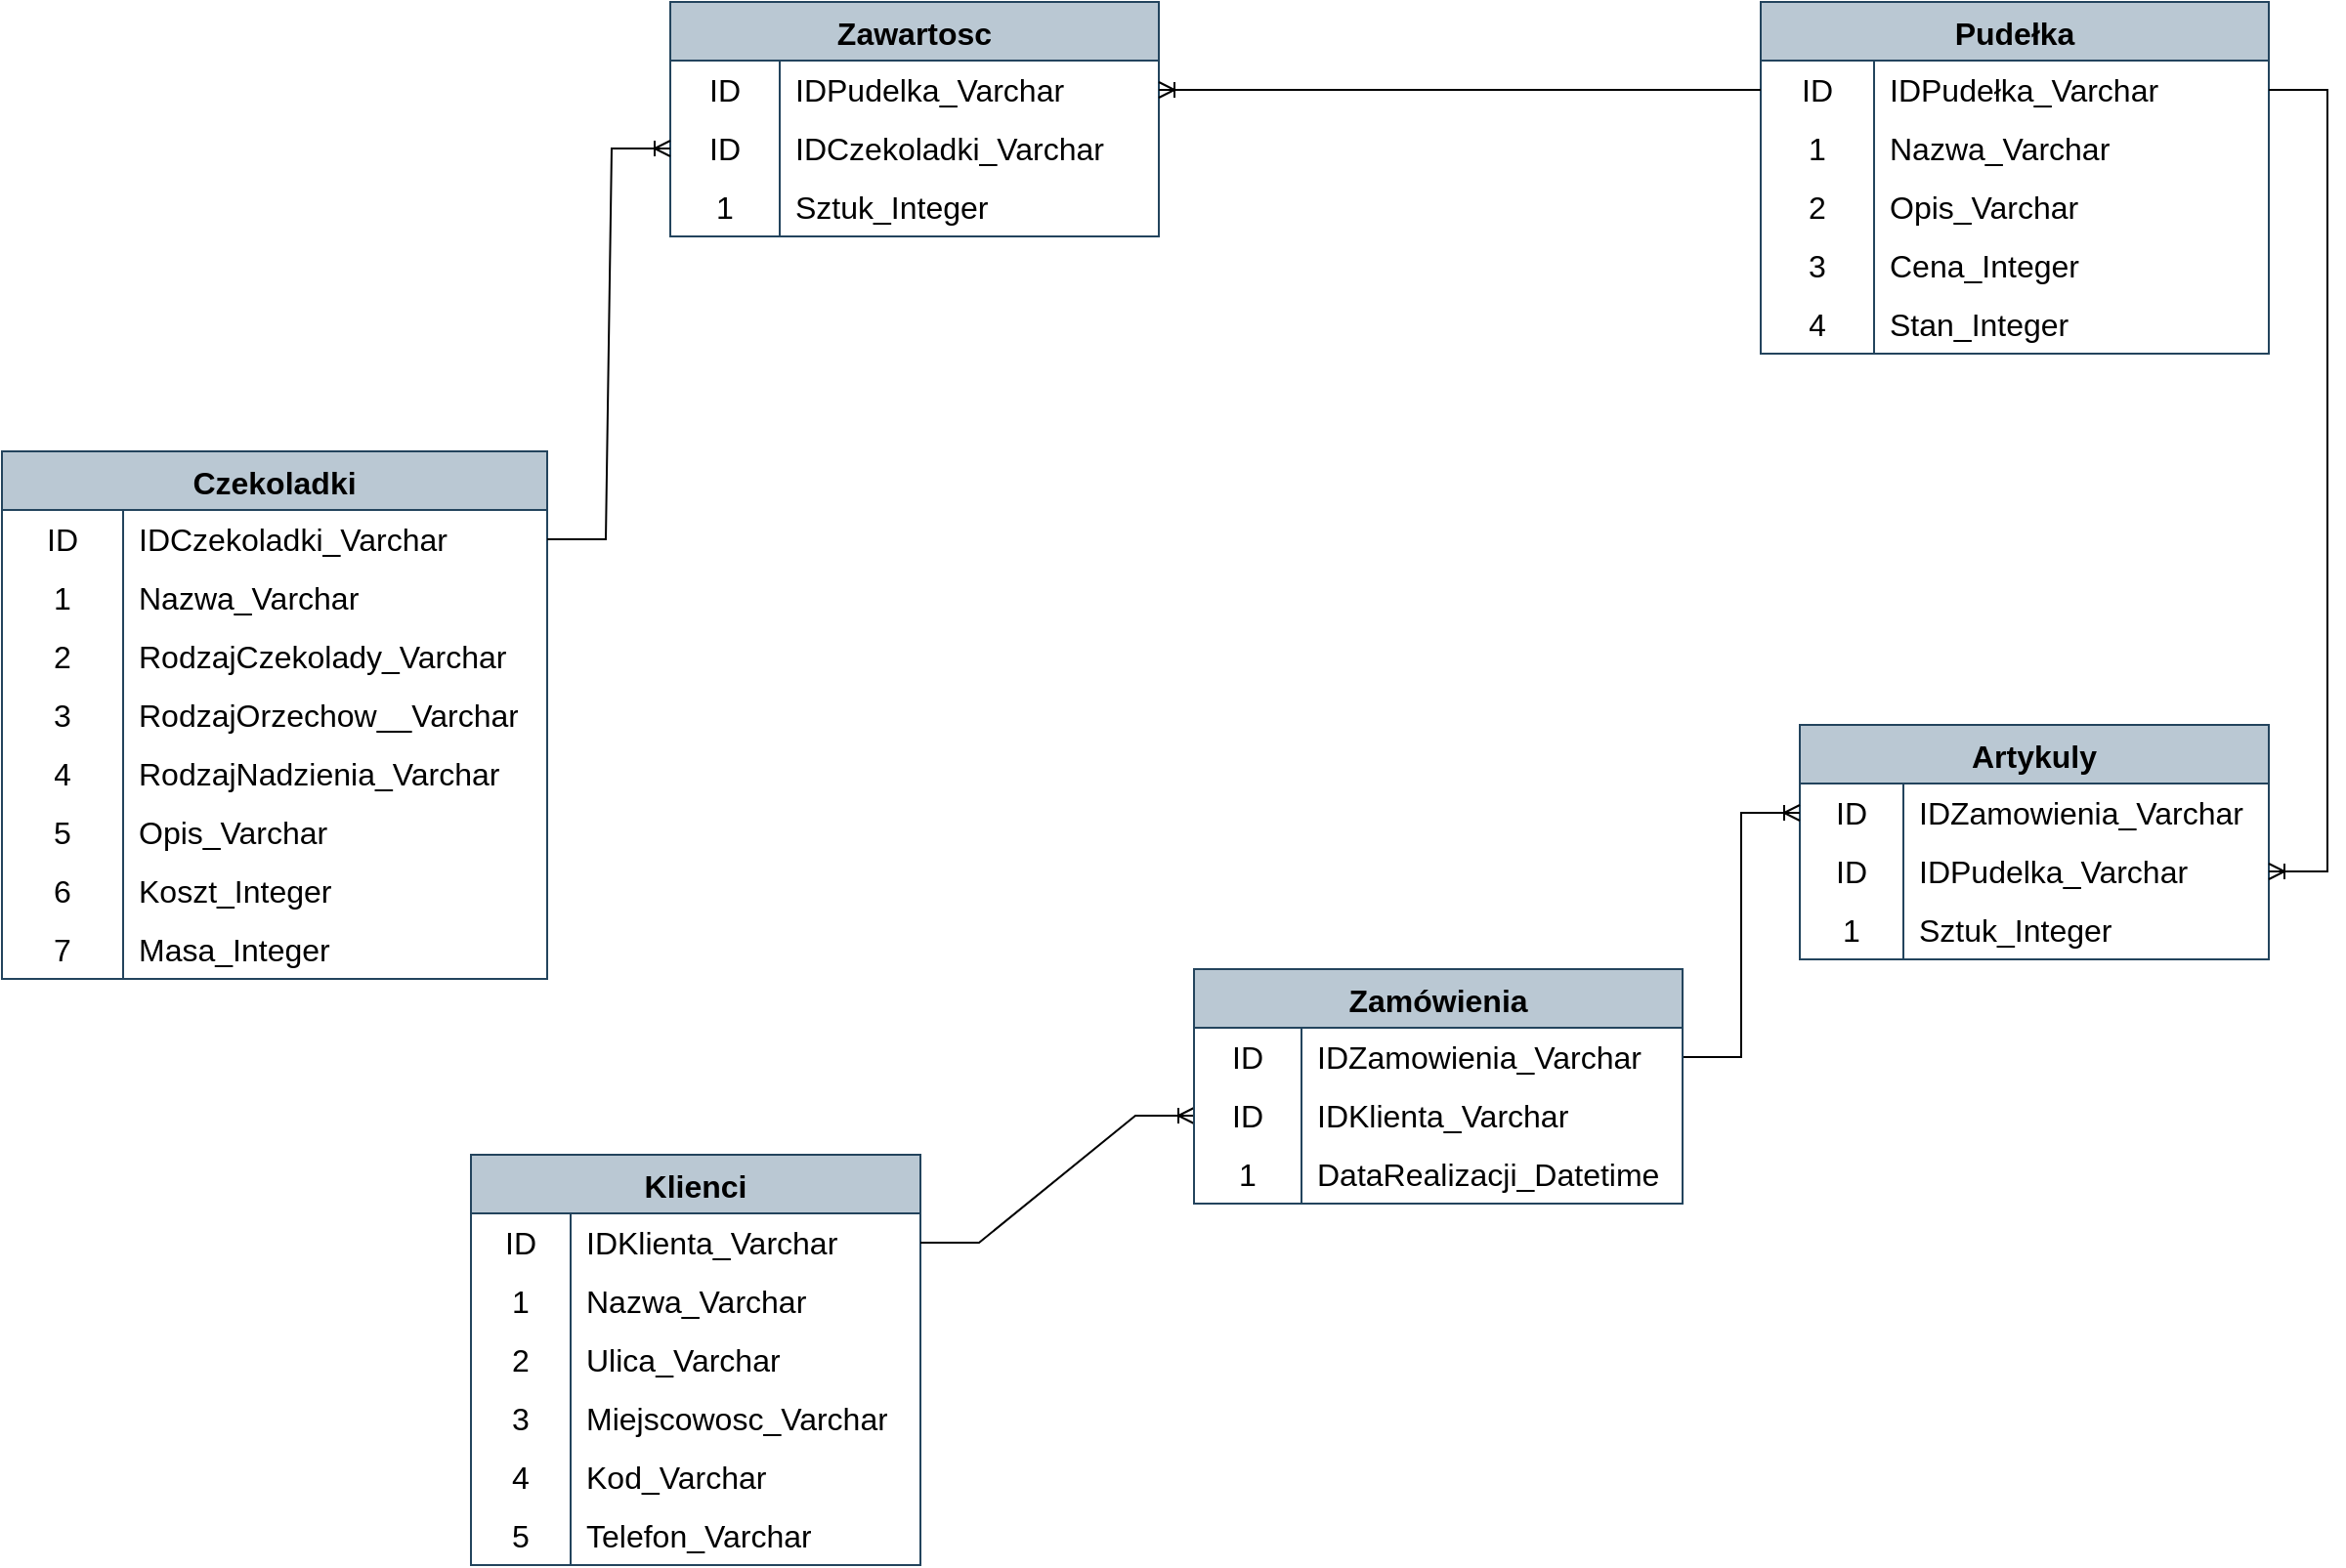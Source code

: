 <mxfile version="22.0.2" type="device" pages="3">
  <diagram name="Zadanie_1" id="8mQhtC07mos1HVo54fgz">
    <mxGraphModel dx="2485" dy="820" grid="1" gridSize="10" guides="1" tooltips="1" connect="1" arrows="1" fold="1" page="1" pageScale="1" pageWidth="827" pageHeight="1169" math="0" shadow="0">
      <root>
        <mxCell id="0" />
        <mxCell id="1" parent="0" />
        <mxCell id="dYu1hAqm9PC-9R7qdWr0-43" value="Zawartosc" style="shape=table;startSize=30;container=1;collapsible=0;childLayout=tableLayout;fixedRows=1;rowLines=0;fontStyle=1;strokeColor=#23445d;fontSize=16;labelBorderColor=none;fillColor=#bac8d3;fontColor=#000000;" parent="1" vertex="1">
          <mxGeometry x="22" y="30" width="250" height="120" as="geometry" />
        </mxCell>
        <mxCell id="dYu1hAqm9PC-9R7qdWr0-44" value="" style="shape=tableRow;horizontal=0;startSize=0;swimlaneHead=0;swimlaneBody=0;top=0;left=0;bottom=0;right=0;collapsible=0;dropTarget=0;fillColor=none;points=[[0,0.5],[1,0.5]];portConstraint=eastwest;strokeColor=inherit;fontSize=16;" parent="dYu1hAqm9PC-9R7qdWr0-43" vertex="1">
          <mxGeometry y="30" width="250" height="30" as="geometry" />
        </mxCell>
        <mxCell id="dYu1hAqm9PC-9R7qdWr0-45" value="ID" style="shape=partialRectangle;html=1;whiteSpace=wrap;connectable=0;fillColor=none;top=0;left=0;bottom=0;right=0;overflow=hidden;pointerEvents=1;strokeColor=inherit;fontSize=16;" parent="dYu1hAqm9PC-9R7qdWr0-44" vertex="1">
          <mxGeometry width="56" height="30" as="geometry">
            <mxRectangle width="56" height="30" as="alternateBounds" />
          </mxGeometry>
        </mxCell>
        <mxCell id="dYu1hAqm9PC-9R7qdWr0-46" value="IDPudelka_Varchar" style="shape=partialRectangle;html=1;whiteSpace=wrap;connectable=0;fillColor=none;top=0;left=0;bottom=0;right=0;align=left;spacingLeft=6;overflow=hidden;strokeColor=inherit;fontSize=16;" parent="dYu1hAqm9PC-9R7qdWr0-44" vertex="1">
          <mxGeometry x="56" width="194" height="30" as="geometry">
            <mxRectangle width="194" height="30" as="alternateBounds" />
          </mxGeometry>
        </mxCell>
        <mxCell id="dYu1hAqm9PC-9R7qdWr0-47" value="" style="shape=tableRow;horizontal=0;startSize=0;swimlaneHead=0;swimlaneBody=0;top=0;left=0;bottom=0;right=0;collapsible=0;dropTarget=0;fillColor=none;points=[[0,0.5],[1,0.5]];portConstraint=eastwest;strokeColor=inherit;fontSize=16;" parent="dYu1hAqm9PC-9R7qdWr0-43" vertex="1">
          <mxGeometry y="60" width="250" height="30" as="geometry" />
        </mxCell>
        <mxCell id="dYu1hAqm9PC-9R7qdWr0-48" value="ID" style="shape=partialRectangle;html=1;whiteSpace=wrap;connectable=0;fillColor=none;top=0;left=0;bottom=0;right=0;overflow=hidden;strokeColor=inherit;fontSize=16;" parent="dYu1hAqm9PC-9R7qdWr0-47" vertex="1">
          <mxGeometry width="56" height="30" as="geometry">
            <mxRectangle width="56" height="30" as="alternateBounds" />
          </mxGeometry>
        </mxCell>
        <mxCell id="dYu1hAqm9PC-9R7qdWr0-49" value="IDCzekoladki_Varchar" style="shape=partialRectangle;html=1;whiteSpace=wrap;connectable=0;fillColor=none;top=0;left=0;bottom=0;right=0;align=left;spacingLeft=6;overflow=hidden;strokeColor=inherit;fontSize=16;" parent="dYu1hAqm9PC-9R7qdWr0-47" vertex="1">
          <mxGeometry x="56" width="194" height="30" as="geometry">
            <mxRectangle width="194" height="30" as="alternateBounds" />
          </mxGeometry>
        </mxCell>
        <mxCell id="dYu1hAqm9PC-9R7qdWr0-50" value="" style="shape=tableRow;horizontal=0;startSize=0;swimlaneHead=0;swimlaneBody=0;top=0;left=0;bottom=0;right=0;collapsible=0;dropTarget=0;fillColor=none;points=[[0,0.5],[1,0.5]];portConstraint=eastwest;strokeColor=inherit;fontSize=16;" parent="dYu1hAqm9PC-9R7qdWr0-43" vertex="1">
          <mxGeometry y="90" width="250" height="30" as="geometry" />
        </mxCell>
        <mxCell id="dYu1hAqm9PC-9R7qdWr0-51" value="1" style="shape=partialRectangle;html=1;whiteSpace=wrap;connectable=0;fillColor=none;top=0;left=0;bottom=0;right=0;overflow=hidden;strokeColor=inherit;fontSize=16;" parent="dYu1hAqm9PC-9R7qdWr0-50" vertex="1">
          <mxGeometry width="56" height="30" as="geometry">
            <mxRectangle width="56" height="30" as="alternateBounds" />
          </mxGeometry>
        </mxCell>
        <mxCell id="dYu1hAqm9PC-9R7qdWr0-52" value="Sztuk_Integer" style="shape=partialRectangle;html=1;whiteSpace=wrap;connectable=0;fillColor=none;top=0;left=0;bottom=0;right=0;align=left;spacingLeft=6;overflow=hidden;strokeColor=inherit;fontSize=16;" parent="dYu1hAqm9PC-9R7qdWr0-50" vertex="1">
          <mxGeometry x="56" width="194" height="30" as="geometry">
            <mxRectangle width="194" height="30" as="alternateBounds" />
          </mxGeometry>
        </mxCell>
        <mxCell id="dYu1hAqm9PC-9R7qdWr0-59" value="Pudełka" style="shape=table;startSize=30;container=1;collapsible=0;childLayout=tableLayout;fixedRows=1;rowLines=0;fontStyle=1;strokeColor=#23445d;fontSize=16;fillColor=#bac8d3;fontColor=#000000;labelBorderColor=none;" parent="1" vertex="1">
          <mxGeometry x="580" y="30" width="260" height="180" as="geometry" />
        </mxCell>
        <mxCell id="dYu1hAqm9PC-9R7qdWr0-60" value="" style="shape=tableRow;horizontal=0;startSize=0;swimlaneHead=0;swimlaneBody=0;top=0;left=0;bottom=0;right=0;collapsible=0;dropTarget=0;fillColor=none;points=[[0,0.5],[1,0.5]];portConstraint=eastwest;strokeColor=inherit;fontSize=16;" parent="dYu1hAqm9PC-9R7qdWr0-59" vertex="1">
          <mxGeometry y="30" width="260" height="30" as="geometry" />
        </mxCell>
        <mxCell id="dYu1hAqm9PC-9R7qdWr0-61" value="ID" style="shape=partialRectangle;html=1;whiteSpace=wrap;connectable=0;fillColor=none;top=0;left=0;bottom=0;right=0;overflow=hidden;pointerEvents=1;strokeColor=inherit;fontSize=16;" parent="dYu1hAqm9PC-9R7qdWr0-60" vertex="1">
          <mxGeometry width="58" height="30" as="geometry">
            <mxRectangle width="58" height="30" as="alternateBounds" />
          </mxGeometry>
        </mxCell>
        <mxCell id="dYu1hAqm9PC-9R7qdWr0-62" value="IDPudełka_Varchar" style="shape=partialRectangle;html=1;whiteSpace=wrap;connectable=0;fillColor=none;top=0;left=0;bottom=0;right=0;align=left;spacingLeft=6;overflow=hidden;strokeColor=inherit;fontSize=16;" parent="dYu1hAqm9PC-9R7qdWr0-60" vertex="1">
          <mxGeometry x="58" width="202" height="30" as="geometry">
            <mxRectangle width="202" height="30" as="alternateBounds" />
          </mxGeometry>
        </mxCell>
        <mxCell id="dYu1hAqm9PC-9R7qdWr0-63" value="" style="shape=tableRow;horizontal=0;startSize=0;swimlaneHead=0;swimlaneBody=0;top=0;left=0;bottom=0;right=0;collapsible=0;dropTarget=0;fillColor=none;points=[[0,0.5],[1,0.5]];portConstraint=eastwest;strokeColor=inherit;fontSize=16;" parent="dYu1hAqm9PC-9R7qdWr0-59" vertex="1">
          <mxGeometry y="60" width="260" height="30" as="geometry" />
        </mxCell>
        <mxCell id="dYu1hAqm9PC-9R7qdWr0-64" value="1" style="shape=partialRectangle;html=1;whiteSpace=wrap;connectable=0;fillColor=none;top=0;left=0;bottom=0;right=0;overflow=hidden;strokeColor=inherit;fontSize=16;" parent="dYu1hAqm9PC-9R7qdWr0-63" vertex="1">
          <mxGeometry width="58" height="30" as="geometry">
            <mxRectangle width="58" height="30" as="alternateBounds" />
          </mxGeometry>
        </mxCell>
        <mxCell id="dYu1hAqm9PC-9R7qdWr0-65" value="Nazwa_Varchar" style="shape=partialRectangle;html=1;whiteSpace=wrap;connectable=0;fillColor=none;top=0;left=0;bottom=0;right=0;align=left;spacingLeft=6;overflow=hidden;strokeColor=inherit;fontSize=16;" parent="dYu1hAqm9PC-9R7qdWr0-63" vertex="1">
          <mxGeometry x="58" width="202" height="30" as="geometry">
            <mxRectangle width="202" height="30" as="alternateBounds" />
          </mxGeometry>
        </mxCell>
        <mxCell id="dYu1hAqm9PC-9R7qdWr0-66" value="" style="shape=tableRow;horizontal=0;startSize=0;swimlaneHead=0;swimlaneBody=0;top=0;left=0;bottom=0;right=0;collapsible=0;dropTarget=0;fillColor=none;points=[[0,0.5],[1,0.5]];portConstraint=eastwest;strokeColor=inherit;fontSize=16;" parent="dYu1hAqm9PC-9R7qdWr0-59" vertex="1">
          <mxGeometry y="90" width="260" height="30" as="geometry" />
        </mxCell>
        <mxCell id="dYu1hAqm9PC-9R7qdWr0-67" value="2" style="shape=partialRectangle;html=1;whiteSpace=wrap;connectable=0;fillColor=none;top=0;left=0;bottom=0;right=0;overflow=hidden;strokeColor=inherit;fontSize=16;" parent="dYu1hAqm9PC-9R7qdWr0-66" vertex="1">
          <mxGeometry width="58" height="30" as="geometry">
            <mxRectangle width="58" height="30" as="alternateBounds" />
          </mxGeometry>
        </mxCell>
        <mxCell id="dYu1hAqm9PC-9R7qdWr0-68" value="Opis_Varchar" style="shape=partialRectangle;html=1;whiteSpace=wrap;connectable=0;fillColor=none;top=0;left=0;bottom=0;right=0;align=left;spacingLeft=6;overflow=hidden;strokeColor=inherit;fontSize=16;" parent="dYu1hAqm9PC-9R7qdWr0-66" vertex="1">
          <mxGeometry x="58" width="202" height="30" as="geometry">
            <mxRectangle width="202" height="30" as="alternateBounds" />
          </mxGeometry>
        </mxCell>
        <mxCell id="dYu1hAqm9PC-9R7qdWr0-69" value="" style="shape=tableRow;horizontal=0;startSize=0;swimlaneHead=0;swimlaneBody=0;top=0;left=0;bottom=0;right=0;collapsible=0;dropTarget=0;fillColor=none;points=[[0,0.5],[1,0.5]];portConstraint=eastwest;strokeColor=inherit;fontSize=16;" parent="dYu1hAqm9PC-9R7qdWr0-59" vertex="1">
          <mxGeometry y="120" width="260" height="30" as="geometry" />
        </mxCell>
        <mxCell id="dYu1hAqm9PC-9R7qdWr0-70" value="3" style="shape=partialRectangle;html=1;whiteSpace=wrap;connectable=0;fillColor=none;top=0;left=0;bottom=0;right=0;overflow=hidden;strokeColor=inherit;fontSize=16;" parent="dYu1hAqm9PC-9R7qdWr0-69" vertex="1">
          <mxGeometry width="58" height="30" as="geometry">
            <mxRectangle width="58" height="30" as="alternateBounds" />
          </mxGeometry>
        </mxCell>
        <mxCell id="dYu1hAqm9PC-9R7qdWr0-71" value="Cena_Integer" style="shape=partialRectangle;html=1;whiteSpace=wrap;connectable=0;fillColor=none;top=0;left=0;bottom=0;right=0;align=left;spacingLeft=6;overflow=hidden;strokeColor=inherit;fontSize=16;" parent="dYu1hAqm9PC-9R7qdWr0-69" vertex="1">
          <mxGeometry x="58" width="202" height="30" as="geometry">
            <mxRectangle width="202" height="30" as="alternateBounds" />
          </mxGeometry>
        </mxCell>
        <mxCell id="dYu1hAqm9PC-9R7qdWr0-72" value="" style="shape=tableRow;horizontal=0;startSize=0;swimlaneHead=0;swimlaneBody=0;top=0;left=0;bottom=0;right=0;collapsible=0;dropTarget=0;fillColor=none;points=[[0,0.5],[1,0.5]];portConstraint=eastwest;strokeColor=inherit;fontSize=16;" parent="dYu1hAqm9PC-9R7qdWr0-59" vertex="1">
          <mxGeometry y="150" width="260" height="30" as="geometry" />
        </mxCell>
        <mxCell id="dYu1hAqm9PC-9R7qdWr0-73" value="4" style="shape=partialRectangle;html=1;whiteSpace=wrap;connectable=0;fillColor=none;top=0;left=0;bottom=0;right=0;overflow=hidden;strokeColor=inherit;fontSize=16;" parent="dYu1hAqm9PC-9R7qdWr0-72" vertex="1">
          <mxGeometry width="58" height="30" as="geometry">
            <mxRectangle width="58" height="30" as="alternateBounds" />
          </mxGeometry>
        </mxCell>
        <mxCell id="dYu1hAqm9PC-9R7qdWr0-74" value="Stan_Integer" style="shape=partialRectangle;html=1;whiteSpace=wrap;connectable=0;fillColor=none;top=0;left=0;bottom=0;right=0;align=left;spacingLeft=6;overflow=hidden;strokeColor=inherit;fontSize=16;" parent="dYu1hAqm9PC-9R7qdWr0-72" vertex="1">
          <mxGeometry x="58" width="202" height="30" as="geometry">
            <mxRectangle width="202" height="30" as="alternateBounds" />
          </mxGeometry>
        </mxCell>
        <mxCell id="dYu1hAqm9PC-9R7qdWr0-75" value="Czekoladki" style="shape=table;startSize=30;container=1;collapsible=0;childLayout=tableLayout;fixedRows=1;rowLines=0;fontStyle=1;strokeColor=#23445d;fontSize=16;fillColor=#bac8d3;fontColor=#000000;" parent="1" vertex="1">
          <mxGeometry x="-320" y="260" width="279" height="270" as="geometry" />
        </mxCell>
        <mxCell id="dYu1hAqm9PC-9R7qdWr0-76" value="" style="shape=tableRow;horizontal=0;startSize=0;swimlaneHead=0;swimlaneBody=0;top=0;left=0;bottom=0;right=0;collapsible=0;dropTarget=0;fillColor=none;points=[[0,0.5],[1,0.5]];portConstraint=eastwest;strokeColor=inherit;fontSize=16;" parent="dYu1hAqm9PC-9R7qdWr0-75" vertex="1">
          <mxGeometry y="30" width="279" height="30" as="geometry" />
        </mxCell>
        <mxCell id="dYu1hAqm9PC-9R7qdWr0-77" value="ID" style="shape=partialRectangle;html=1;whiteSpace=wrap;connectable=0;fillColor=none;top=0;left=0;bottom=0;right=0;overflow=hidden;pointerEvents=1;strokeColor=inherit;fontSize=16;" parent="dYu1hAqm9PC-9R7qdWr0-76" vertex="1">
          <mxGeometry width="62" height="30" as="geometry">
            <mxRectangle width="62" height="30" as="alternateBounds" />
          </mxGeometry>
        </mxCell>
        <mxCell id="dYu1hAqm9PC-9R7qdWr0-78" value="IDCzekoladki_Varchar" style="shape=partialRectangle;html=1;whiteSpace=wrap;connectable=0;fillColor=none;top=0;left=0;bottom=0;right=0;align=left;spacingLeft=6;overflow=hidden;strokeColor=inherit;fontSize=16;" parent="dYu1hAqm9PC-9R7qdWr0-76" vertex="1">
          <mxGeometry x="62" width="217" height="30" as="geometry">
            <mxRectangle width="217" height="30" as="alternateBounds" />
          </mxGeometry>
        </mxCell>
        <mxCell id="dYu1hAqm9PC-9R7qdWr0-79" value="" style="shape=tableRow;horizontal=0;startSize=0;swimlaneHead=0;swimlaneBody=0;top=0;left=0;bottom=0;right=0;collapsible=0;dropTarget=0;fillColor=none;points=[[0,0.5],[1,0.5]];portConstraint=eastwest;strokeColor=inherit;fontSize=16;" parent="dYu1hAqm9PC-9R7qdWr0-75" vertex="1">
          <mxGeometry y="60" width="279" height="30" as="geometry" />
        </mxCell>
        <mxCell id="dYu1hAqm9PC-9R7qdWr0-80" value="1" style="shape=partialRectangle;html=1;whiteSpace=wrap;connectable=0;fillColor=none;top=0;left=0;bottom=0;right=0;overflow=hidden;strokeColor=inherit;fontSize=16;" parent="dYu1hAqm9PC-9R7qdWr0-79" vertex="1">
          <mxGeometry width="62" height="30" as="geometry">
            <mxRectangle width="62" height="30" as="alternateBounds" />
          </mxGeometry>
        </mxCell>
        <mxCell id="dYu1hAqm9PC-9R7qdWr0-81" value="Nazwa_Varchar" style="shape=partialRectangle;html=1;whiteSpace=wrap;connectable=0;fillColor=none;top=0;left=0;bottom=0;right=0;align=left;spacingLeft=6;overflow=hidden;strokeColor=inherit;fontSize=16;" parent="dYu1hAqm9PC-9R7qdWr0-79" vertex="1">
          <mxGeometry x="62" width="217" height="30" as="geometry">
            <mxRectangle width="217" height="30" as="alternateBounds" />
          </mxGeometry>
        </mxCell>
        <mxCell id="dYu1hAqm9PC-9R7qdWr0-82" value="" style="shape=tableRow;horizontal=0;startSize=0;swimlaneHead=0;swimlaneBody=0;top=0;left=0;bottom=0;right=0;collapsible=0;dropTarget=0;fillColor=none;points=[[0,0.5],[1,0.5]];portConstraint=eastwest;strokeColor=inherit;fontSize=16;" parent="dYu1hAqm9PC-9R7qdWr0-75" vertex="1">
          <mxGeometry y="90" width="279" height="30" as="geometry" />
        </mxCell>
        <mxCell id="dYu1hAqm9PC-9R7qdWr0-83" value="2" style="shape=partialRectangle;html=1;whiteSpace=wrap;connectable=0;fillColor=none;top=0;left=0;bottom=0;right=0;overflow=hidden;strokeColor=inherit;fontSize=16;" parent="dYu1hAqm9PC-9R7qdWr0-82" vertex="1">
          <mxGeometry width="62" height="30" as="geometry">
            <mxRectangle width="62" height="30" as="alternateBounds" />
          </mxGeometry>
        </mxCell>
        <mxCell id="dYu1hAqm9PC-9R7qdWr0-84" value="RodzajCzekolady_Varchar" style="shape=partialRectangle;html=1;whiteSpace=wrap;connectable=0;fillColor=none;top=0;left=0;bottom=0;right=0;align=left;spacingLeft=6;overflow=hidden;strokeColor=inherit;fontSize=16;" parent="dYu1hAqm9PC-9R7qdWr0-82" vertex="1">
          <mxGeometry x="62" width="217" height="30" as="geometry">
            <mxRectangle width="217" height="30" as="alternateBounds" />
          </mxGeometry>
        </mxCell>
        <mxCell id="dYu1hAqm9PC-9R7qdWr0-85" value="" style="shape=tableRow;horizontal=0;startSize=0;swimlaneHead=0;swimlaneBody=0;top=0;left=0;bottom=0;right=0;collapsible=0;dropTarget=0;fillColor=none;points=[[0,0.5],[1,0.5]];portConstraint=eastwest;strokeColor=inherit;fontSize=16;" parent="dYu1hAqm9PC-9R7qdWr0-75" vertex="1">
          <mxGeometry y="120" width="279" height="30" as="geometry" />
        </mxCell>
        <mxCell id="dYu1hAqm9PC-9R7qdWr0-86" value="3" style="shape=partialRectangle;html=1;whiteSpace=wrap;connectable=0;fillColor=none;top=0;left=0;bottom=0;right=0;overflow=hidden;strokeColor=inherit;fontSize=16;" parent="dYu1hAqm9PC-9R7qdWr0-85" vertex="1">
          <mxGeometry width="62" height="30" as="geometry">
            <mxRectangle width="62" height="30" as="alternateBounds" />
          </mxGeometry>
        </mxCell>
        <mxCell id="dYu1hAqm9PC-9R7qdWr0-87" value="RodzajOrzechow__Varchar" style="shape=partialRectangle;html=1;whiteSpace=wrap;connectable=0;fillColor=none;top=0;left=0;bottom=0;right=0;align=left;spacingLeft=6;overflow=hidden;strokeColor=inherit;fontSize=16;" parent="dYu1hAqm9PC-9R7qdWr0-85" vertex="1">
          <mxGeometry x="62" width="217" height="30" as="geometry">
            <mxRectangle width="217" height="30" as="alternateBounds" />
          </mxGeometry>
        </mxCell>
        <mxCell id="dYu1hAqm9PC-9R7qdWr0-88" value="" style="shape=tableRow;horizontal=0;startSize=0;swimlaneHead=0;swimlaneBody=0;top=0;left=0;bottom=0;right=0;collapsible=0;dropTarget=0;fillColor=none;points=[[0,0.5],[1,0.5]];portConstraint=eastwest;strokeColor=inherit;fontSize=16;" parent="dYu1hAqm9PC-9R7qdWr0-75" vertex="1">
          <mxGeometry y="150" width="279" height="30" as="geometry" />
        </mxCell>
        <mxCell id="dYu1hAqm9PC-9R7qdWr0-89" value="4" style="shape=partialRectangle;html=1;whiteSpace=wrap;connectable=0;fillColor=none;top=0;left=0;bottom=0;right=0;overflow=hidden;strokeColor=inherit;fontSize=16;" parent="dYu1hAqm9PC-9R7qdWr0-88" vertex="1">
          <mxGeometry width="62" height="30" as="geometry">
            <mxRectangle width="62" height="30" as="alternateBounds" />
          </mxGeometry>
        </mxCell>
        <mxCell id="dYu1hAqm9PC-9R7qdWr0-90" value="RodzajNadzienia_Varchar" style="shape=partialRectangle;html=1;whiteSpace=wrap;connectable=0;fillColor=none;top=0;left=0;bottom=0;right=0;align=left;spacingLeft=6;overflow=hidden;strokeColor=inherit;fontSize=16;" parent="dYu1hAqm9PC-9R7qdWr0-88" vertex="1">
          <mxGeometry x="62" width="217" height="30" as="geometry">
            <mxRectangle width="217" height="30" as="alternateBounds" />
          </mxGeometry>
        </mxCell>
        <mxCell id="eDthqrLluxBF1Fh9XZms-1" value="" style="shape=tableRow;horizontal=0;startSize=0;swimlaneHead=0;swimlaneBody=0;top=0;left=0;bottom=0;right=0;collapsible=0;dropTarget=0;fillColor=none;points=[[0,0.5],[1,0.5]];portConstraint=eastwest;strokeColor=inherit;fontSize=16;" parent="dYu1hAqm9PC-9R7qdWr0-75" vertex="1">
          <mxGeometry y="180" width="279" height="30" as="geometry" />
        </mxCell>
        <mxCell id="eDthqrLluxBF1Fh9XZms-2" value="5" style="shape=partialRectangle;html=1;whiteSpace=wrap;connectable=0;fillColor=none;top=0;left=0;bottom=0;right=0;overflow=hidden;strokeColor=inherit;fontSize=16;" parent="eDthqrLluxBF1Fh9XZms-1" vertex="1">
          <mxGeometry width="62" height="30" as="geometry">
            <mxRectangle width="62" height="30" as="alternateBounds" />
          </mxGeometry>
        </mxCell>
        <mxCell id="eDthqrLluxBF1Fh9XZms-3" value="Opis_Varchar" style="shape=partialRectangle;html=1;whiteSpace=wrap;connectable=0;fillColor=none;top=0;left=0;bottom=0;right=0;align=left;spacingLeft=6;overflow=hidden;strokeColor=inherit;fontSize=16;" parent="eDthqrLluxBF1Fh9XZms-1" vertex="1">
          <mxGeometry x="62" width="217" height="30" as="geometry">
            <mxRectangle width="217" height="30" as="alternateBounds" />
          </mxGeometry>
        </mxCell>
        <mxCell id="kvUTkSZMhz9gUZb-hgbK-1" value="" style="shape=tableRow;horizontal=0;startSize=0;swimlaneHead=0;swimlaneBody=0;top=0;left=0;bottom=0;right=0;collapsible=0;dropTarget=0;fillColor=none;points=[[0,0.5],[1,0.5]];portConstraint=eastwest;strokeColor=inherit;fontSize=16;" parent="dYu1hAqm9PC-9R7qdWr0-75" vertex="1">
          <mxGeometry y="210" width="279" height="30" as="geometry" />
        </mxCell>
        <mxCell id="kvUTkSZMhz9gUZb-hgbK-2" value="6" style="shape=partialRectangle;html=1;whiteSpace=wrap;connectable=0;fillColor=none;top=0;left=0;bottom=0;right=0;overflow=hidden;strokeColor=inherit;fontSize=16;" parent="kvUTkSZMhz9gUZb-hgbK-1" vertex="1">
          <mxGeometry width="62" height="30" as="geometry">
            <mxRectangle width="62" height="30" as="alternateBounds" />
          </mxGeometry>
        </mxCell>
        <mxCell id="kvUTkSZMhz9gUZb-hgbK-3" value="Koszt_Integer" style="shape=partialRectangle;html=1;whiteSpace=wrap;connectable=0;fillColor=none;top=0;left=0;bottom=0;right=0;align=left;spacingLeft=6;overflow=hidden;strokeColor=inherit;fontSize=16;" parent="kvUTkSZMhz9gUZb-hgbK-1" vertex="1">
          <mxGeometry x="62" width="217" height="30" as="geometry">
            <mxRectangle width="217" height="30" as="alternateBounds" />
          </mxGeometry>
        </mxCell>
        <mxCell id="kvUTkSZMhz9gUZb-hgbK-4" value="" style="shape=tableRow;horizontal=0;startSize=0;swimlaneHead=0;swimlaneBody=0;top=0;left=0;bottom=0;right=0;collapsible=0;dropTarget=0;fillColor=none;points=[[0,0.5],[1,0.5]];portConstraint=eastwest;strokeColor=inherit;fontSize=16;" parent="dYu1hAqm9PC-9R7qdWr0-75" vertex="1">
          <mxGeometry y="240" width="279" height="30" as="geometry" />
        </mxCell>
        <mxCell id="kvUTkSZMhz9gUZb-hgbK-5" value="7" style="shape=partialRectangle;html=1;whiteSpace=wrap;connectable=0;fillColor=none;top=0;left=0;bottom=0;right=0;overflow=hidden;strokeColor=inherit;fontSize=16;" parent="kvUTkSZMhz9gUZb-hgbK-4" vertex="1">
          <mxGeometry width="62" height="30" as="geometry">
            <mxRectangle width="62" height="30" as="alternateBounds" />
          </mxGeometry>
        </mxCell>
        <mxCell id="kvUTkSZMhz9gUZb-hgbK-6" value="Masa_Integer" style="shape=partialRectangle;html=1;whiteSpace=wrap;connectable=0;fillColor=none;top=0;left=0;bottom=0;right=0;align=left;spacingLeft=6;overflow=hidden;strokeColor=inherit;fontSize=16;" parent="kvUTkSZMhz9gUZb-hgbK-4" vertex="1">
          <mxGeometry x="62" width="217" height="30" as="geometry">
            <mxRectangle width="217" height="30" as="alternateBounds" />
          </mxGeometry>
        </mxCell>
        <mxCell id="dYu1hAqm9PC-9R7qdWr0-91" value="Klienci" style="shape=table;startSize=30;container=1;collapsible=0;childLayout=tableLayout;fixedRows=1;rowLines=0;fontStyle=1;strokeColor=#23445d;fontSize=16;fillColor=#bac8d3;fontColor=#000000;" parent="1" vertex="1">
          <mxGeometry x="-80" y="620" width="230" height="210" as="geometry" />
        </mxCell>
        <mxCell id="dYu1hAqm9PC-9R7qdWr0-92" value="" style="shape=tableRow;horizontal=0;startSize=0;swimlaneHead=0;swimlaneBody=0;top=0;left=0;bottom=0;right=0;collapsible=0;dropTarget=0;fillColor=none;points=[[0,0.5],[1,0.5]];portConstraint=eastwest;strokeColor=inherit;fontSize=16;" parent="dYu1hAqm9PC-9R7qdWr0-91" vertex="1">
          <mxGeometry y="30" width="230" height="30" as="geometry" />
        </mxCell>
        <mxCell id="dYu1hAqm9PC-9R7qdWr0-93" value="ID" style="shape=partialRectangle;html=1;whiteSpace=wrap;connectable=0;fillColor=none;top=0;left=0;bottom=0;right=0;overflow=hidden;pointerEvents=1;strokeColor=inherit;fontSize=16;" parent="dYu1hAqm9PC-9R7qdWr0-92" vertex="1">
          <mxGeometry width="51" height="30" as="geometry">
            <mxRectangle width="51" height="30" as="alternateBounds" />
          </mxGeometry>
        </mxCell>
        <mxCell id="dYu1hAqm9PC-9R7qdWr0-94" value="IDKlienta_Varchar" style="shape=partialRectangle;html=1;whiteSpace=wrap;connectable=0;fillColor=none;top=0;left=0;bottom=0;right=0;align=left;spacingLeft=6;overflow=hidden;strokeColor=inherit;fontSize=16;" parent="dYu1hAqm9PC-9R7qdWr0-92" vertex="1">
          <mxGeometry x="51" width="179" height="30" as="geometry">
            <mxRectangle width="179" height="30" as="alternateBounds" />
          </mxGeometry>
        </mxCell>
        <mxCell id="dYu1hAqm9PC-9R7qdWr0-95" value="" style="shape=tableRow;horizontal=0;startSize=0;swimlaneHead=0;swimlaneBody=0;top=0;left=0;bottom=0;right=0;collapsible=0;dropTarget=0;fillColor=none;points=[[0,0.5],[1,0.5]];portConstraint=eastwest;strokeColor=inherit;fontSize=16;" parent="dYu1hAqm9PC-9R7qdWr0-91" vertex="1">
          <mxGeometry y="60" width="230" height="30" as="geometry" />
        </mxCell>
        <mxCell id="dYu1hAqm9PC-9R7qdWr0-96" value="1" style="shape=partialRectangle;html=1;whiteSpace=wrap;connectable=0;fillColor=none;top=0;left=0;bottom=0;right=0;overflow=hidden;strokeColor=inherit;fontSize=16;" parent="dYu1hAqm9PC-9R7qdWr0-95" vertex="1">
          <mxGeometry width="51" height="30" as="geometry">
            <mxRectangle width="51" height="30" as="alternateBounds" />
          </mxGeometry>
        </mxCell>
        <mxCell id="dYu1hAqm9PC-9R7qdWr0-97" value="Nazwa_Varchar" style="shape=partialRectangle;html=1;whiteSpace=wrap;connectable=0;fillColor=none;top=0;left=0;bottom=0;right=0;align=left;spacingLeft=6;overflow=hidden;strokeColor=inherit;fontSize=16;" parent="dYu1hAqm9PC-9R7qdWr0-95" vertex="1">
          <mxGeometry x="51" width="179" height="30" as="geometry">
            <mxRectangle width="179" height="30" as="alternateBounds" />
          </mxGeometry>
        </mxCell>
        <mxCell id="dYu1hAqm9PC-9R7qdWr0-98" value="" style="shape=tableRow;horizontal=0;startSize=0;swimlaneHead=0;swimlaneBody=0;top=0;left=0;bottom=0;right=0;collapsible=0;dropTarget=0;fillColor=none;points=[[0,0.5],[1,0.5]];portConstraint=eastwest;strokeColor=inherit;fontSize=16;" parent="dYu1hAqm9PC-9R7qdWr0-91" vertex="1">
          <mxGeometry y="90" width="230" height="30" as="geometry" />
        </mxCell>
        <mxCell id="dYu1hAqm9PC-9R7qdWr0-99" value="2" style="shape=partialRectangle;html=1;whiteSpace=wrap;connectable=0;fillColor=none;top=0;left=0;bottom=0;right=0;overflow=hidden;strokeColor=inherit;fontSize=16;" parent="dYu1hAqm9PC-9R7qdWr0-98" vertex="1">
          <mxGeometry width="51" height="30" as="geometry">
            <mxRectangle width="51" height="30" as="alternateBounds" />
          </mxGeometry>
        </mxCell>
        <mxCell id="dYu1hAqm9PC-9R7qdWr0-100" value="Ulica_Varchar" style="shape=partialRectangle;html=1;whiteSpace=wrap;connectable=0;fillColor=none;top=0;left=0;bottom=0;right=0;align=left;spacingLeft=6;overflow=hidden;strokeColor=inherit;fontSize=16;" parent="dYu1hAqm9PC-9R7qdWr0-98" vertex="1">
          <mxGeometry x="51" width="179" height="30" as="geometry">
            <mxRectangle width="179" height="30" as="alternateBounds" />
          </mxGeometry>
        </mxCell>
        <mxCell id="dYu1hAqm9PC-9R7qdWr0-101" value="" style="shape=tableRow;horizontal=0;startSize=0;swimlaneHead=0;swimlaneBody=0;top=0;left=0;bottom=0;right=0;collapsible=0;dropTarget=0;fillColor=none;points=[[0,0.5],[1,0.5]];portConstraint=eastwest;strokeColor=inherit;fontSize=16;" parent="dYu1hAqm9PC-9R7qdWr0-91" vertex="1">
          <mxGeometry y="120" width="230" height="30" as="geometry" />
        </mxCell>
        <mxCell id="dYu1hAqm9PC-9R7qdWr0-102" value="3" style="shape=partialRectangle;html=1;whiteSpace=wrap;connectable=0;fillColor=none;top=0;left=0;bottom=0;right=0;overflow=hidden;strokeColor=inherit;fontSize=16;" parent="dYu1hAqm9PC-9R7qdWr0-101" vertex="1">
          <mxGeometry width="51" height="30" as="geometry">
            <mxRectangle width="51" height="30" as="alternateBounds" />
          </mxGeometry>
        </mxCell>
        <mxCell id="dYu1hAqm9PC-9R7qdWr0-103" value="Miejscowosc_Varchar" style="shape=partialRectangle;html=1;whiteSpace=wrap;connectable=0;fillColor=none;top=0;left=0;bottom=0;right=0;align=left;spacingLeft=6;overflow=hidden;strokeColor=inherit;fontSize=16;" parent="dYu1hAqm9PC-9R7qdWr0-101" vertex="1">
          <mxGeometry x="51" width="179" height="30" as="geometry">
            <mxRectangle width="179" height="30" as="alternateBounds" />
          </mxGeometry>
        </mxCell>
        <mxCell id="dYu1hAqm9PC-9R7qdWr0-104" value="" style="shape=tableRow;horizontal=0;startSize=0;swimlaneHead=0;swimlaneBody=0;top=0;left=0;bottom=0;right=0;collapsible=0;dropTarget=0;fillColor=none;points=[[0,0.5],[1,0.5]];portConstraint=eastwest;strokeColor=inherit;fontSize=16;" parent="dYu1hAqm9PC-9R7qdWr0-91" vertex="1">
          <mxGeometry y="150" width="230" height="30" as="geometry" />
        </mxCell>
        <mxCell id="dYu1hAqm9PC-9R7qdWr0-105" value="4" style="shape=partialRectangle;html=1;whiteSpace=wrap;connectable=0;fillColor=none;top=0;left=0;bottom=0;right=0;overflow=hidden;strokeColor=inherit;fontSize=16;" parent="dYu1hAqm9PC-9R7qdWr0-104" vertex="1">
          <mxGeometry width="51" height="30" as="geometry">
            <mxRectangle width="51" height="30" as="alternateBounds" />
          </mxGeometry>
        </mxCell>
        <mxCell id="dYu1hAqm9PC-9R7qdWr0-106" value="Kod_Varchar" style="shape=partialRectangle;html=1;whiteSpace=wrap;connectable=0;fillColor=none;top=0;left=0;bottom=0;right=0;align=left;spacingLeft=6;overflow=hidden;strokeColor=inherit;fontSize=16;" parent="dYu1hAqm9PC-9R7qdWr0-104" vertex="1">
          <mxGeometry x="51" width="179" height="30" as="geometry">
            <mxRectangle width="179" height="30" as="alternateBounds" />
          </mxGeometry>
        </mxCell>
        <mxCell id="dYu1hAqm9PC-9R7qdWr0-107" value="" style="shape=tableRow;horizontal=0;startSize=0;swimlaneHead=0;swimlaneBody=0;top=0;left=0;bottom=0;right=0;collapsible=0;dropTarget=0;fillColor=none;points=[[0,0.5],[1,0.5]];portConstraint=eastwest;strokeColor=inherit;fontSize=16;" parent="dYu1hAqm9PC-9R7qdWr0-91" vertex="1">
          <mxGeometry y="180" width="230" height="30" as="geometry" />
        </mxCell>
        <mxCell id="dYu1hAqm9PC-9R7qdWr0-108" value="5" style="shape=partialRectangle;html=1;whiteSpace=wrap;connectable=0;fillColor=none;top=0;left=0;bottom=0;right=0;overflow=hidden;strokeColor=inherit;fontSize=16;" parent="dYu1hAqm9PC-9R7qdWr0-107" vertex="1">
          <mxGeometry width="51" height="30" as="geometry">
            <mxRectangle width="51" height="30" as="alternateBounds" />
          </mxGeometry>
        </mxCell>
        <mxCell id="dYu1hAqm9PC-9R7qdWr0-109" value="Telefon_Varchar" style="shape=partialRectangle;html=1;whiteSpace=wrap;connectable=0;fillColor=none;top=0;left=0;bottom=0;right=0;align=left;spacingLeft=6;overflow=hidden;strokeColor=inherit;fontSize=16;" parent="dYu1hAqm9PC-9R7qdWr0-107" vertex="1">
          <mxGeometry x="51" width="179" height="30" as="geometry">
            <mxRectangle width="179" height="30" as="alternateBounds" />
          </mxGeometry>
        </mxCell>
        <mxCell id="dYu1hAqm9PC-9R7qdWr0-110" value="" style="edgeStyle=entityRelationEdgeStyle;fontSize=12;html=1;endArrow=ERoneToMany;rounded=0;" parent="1" source="dYu1hAqm9PC-9R7qdWr0-76" target="dYu1hAqm9PC-9R7qdWr0-47" edge="1">
          <mxGeometry width="100" height="100" relative="1" as="geometry">
            <mxPoint x="370" y="285.0" as="sourcePoint" />
            <mxPoint x="310" y="75" as="targetPoint" />
          </mxGeometry>
        </mxCell>
        <mxCell id="dYu1hAqm9PC-9R7qdWr0-111" value="" style="edgeStyle=entityRelationEdgeStyle;fontSize=12;html=1;endArrow=ERoneToMany;rounded=0;entryX=1;entryY=0.5;entryDx=0;entryDy=0;exitX=0;exitY=0.5;exitDx=0;exitDy=0;" parent="1" source="dYu1hAqm9PC-9R7qdWr0-60" target="dYu1hAqm9PC-9R7qdWr0-44" edge="1">
          <mxGeometry width="100" height="100" relative="1" as="geometry">
            <mxPoint x="310" y="310" as="sourcePoint" />
            <mxPoint x="410" y="210" as="targetPoint" />
          </mxGeometry>
        </mxCell>
        <mxCell id="dYu1hAqm9PC-9R7qdWr0-112" value="Artykuly" style="shape=table;startSize=30;container=1;collapsible=0;childLayout=tableLayout;fixedRows=1;rowLines=0;fontStyle=1;strokeColor=#23445d;fontSize=16;fillColor=#bac8d3;fontColor=#000000;" parent="1" vertex="1">
          <mxGeometry x="600" y="400" width="240" height="120" as="geometry" />
        </mxCell>
        <mxCell id="dYu1hAqm9PC-9R7qdWr0-113" value="" style="shape=tableRow;horizontal=0;startSize=0;swimlaneHead=0;swimlaneBody=0;top=0;left=0;bottom=0;right=0;collapsible=0;dropTarget=0;fillColor=none;points=[[0,0.5],[1,0.5]];portConstraint=eastwest;strokeColor=inherit;fontSize=16;" parent="dYu1hAqm9PC-9R7qdWr0-112" vertex="1">
          <mxGeometry y="30" width="240" height="30" as="geometry" />
        </mxCell>
        <mxCell id="dYu1hAqm9PC-9R7qdWr0-114" value="ID" style="shape=partialRectangle;html=1;whiteSpace=wrap;connectable=0;fillColor=none;top=0;left=0;bottom=0;right=0;overflow=hidden;pointerEvents=1;strokeColor=inherit;fontSize=16;" parent="dYu1hAqm9PC-9R7qdWr0-113" vertex="1">
          <mxGeometry width="53" height="30" as="geometry">
            <mxRectangle width="53" height="30" as="alternateBounds" />
          </mxGeometry>
        </mxCell>
        <mxCell id="dYu1hAqm9PC-9R7qdWr0-115" value="IDZamowienia_Varchar" style="shape=partialRectangle;html=1;whiteSpace=wrap;connectable=0;fillColor=none;top=0;left=0;bottom=0;right=0;align=left;spacingLeft=6;overflow=hidden;strokeColor=inherit;fontSize=16;" parent="dYu1hAqm9PC-9R7qdWr0-113" vertex="1">
          <mxGeometry x="53" width="187" height="30" as="geometry">
            <mxRectangle width="187" height="30" as="alternateBounds" />
          </mxGeometry>
        </mxCell>
        <mxCell id="dYu1hAqm9PC-9R7qdWr0-116" value="" style="shape=tableRow;horizontal=0;startSize=0;swimlaneHead=0;swimlaneBody=0;top=0;left=0;bottom=0;right=0;collapsible=0;dropTarget=0;fillColor=none;points=[[0,0.5],[1,0.5]];portConstraint=eastwest;strokeColor=inherit;fontSize=16;" parent="dYu1hAqm9PC-9R7qdWr0-112" vertex="1">
          <mxGeometry y="60" width="240" height="30" as="geometry" />
        </mxCell>
        <mxCell id="dYu1hAqm9PC-9R7qdWr0-117" value="ID" style="shape=partialRectangle;html=1;whiteSpace=wrap;connectable=0;fillColor=none;top=0;left=0;bottom=0;right=0;overflow=hidden;strokeColor=inherit;fontSize=16;" parent="dYu1hAqm9PC-9R7qdWr0-116" vertex="1">
          <mxGeometry width="53" height="30" as="geometry">
            <mxRectangle width="53" height="30" as="alternateBounds" />
          </mxGeometry>
        </mxCell>
        <mxCell id="dYu1hAqm9PC-9R7qdWr0-118" value="IDPudelka_Varchar" style="shape=partialRectangle;html=1;whiteSpace=wrap;connectable=0;fillColor=none;top=0;left=0;bottom=0;right=0;align=left;spacingLeft=6;overflow=hidden;strokeColor=inherit;fontSize=16;" parent="dYu1hAqm9PC-9R7qdWr0-116" vertex="1">
          <mxGeometry x="53" width="187" height="30" as="geometry">
            <mxRectangle width="187" height="30" as="alternateBounds" />
          </mxGeometry>
        </mxCell>
        <mxCell id="dYu1hAqm9PC-9R7qdWr0-119" value="" style="shape=tableRow;horizontal=0;startSize=0;swimlaneHead=0;swimlaneBody=0;top=0;left=0;bottom=0;right=0;collapsible=0;dropTarget=0;fillColor=none;points=[[0,0.5],[1,0.5]];portConstraint=eastwest;strokeColor=inherit;fontSize=16;" parent="dYu1hAqm9PC-9R7qdWr0-112" vertex="1">
          <mxGeometry y="90" width="240" height="30" as="geometry" />
        </mxCell>
        <mxCell id="dYu1hAqm9PC-9R7qdWr0-120" value="1" style="shape=partialRectangle;html=1;whiteSpace=wrap;connectable=0;fillColor=none;top=0;left=0;bottom=0;right=0;overflow=hidden;strokeColor=inherit;fontSize=16;" parent="dYu1hAqm9PC-9R7qdWr0-119" vertex="1">
          <mxGeometry width="53" height="30" as="geometry">
            <mxRectangle width="53" height="30" as="alternateBounds" />
          </mxGeometry>
        </mxCell>
        <mxCell id="dYu1hAqm9PC-9R7qdWr0-121" value="Sztuk_Integer" style="shape=partialRectangle;html=1;whiteSpace=wrap;connectable=0;fillColor=none;top=0;left=0;bottom=0;right=0;align=left;spacingLeft=6;overflow=hidden;strokeColor=inherit;fontSize=16;" parent="dYu1hAqm9PC-9R7qdWr0-119" vertex="1">
          <mxGeometry x="53" width="187" height="30" as="geometry">
            <mxRectangle width="187" height="30" as="alternateBounds" />
          </mxGeometry>
        </mxCell>
        <mxCell id="dYu1hAqm9PC-9R7qdWr0-122" value="" style="edgeStyle=entityRelationEdgeStyle;fontSize=12;html=1;endArrow=ERoneToMany;rounded=0;entryX=1;entryY=0.5;entryDx=0;entryDy=0;exitX=1;exitY=0.5;exitDx=0;exitDy=0;" parent="1" source="dYu1hAqm9PC-9R7qdWr0-60" target="dYu1hAqm9PC-9R7qdWr0-116" edge="1">
          <mxGeometry width="100" height="100" relative="1" as="geometry">
            <mxPoint x="810" y="590" as="sourcePoint" />
            <mxPoint x="780" y="120" as="targetPoint" />
            <Array as="points">
              <mxPoint x="830" y="330" />
            </Array>
          </mxGeometry>
        </mxCell>
        <mxCell id="dYu1hAqm9PC-9R7qdWr0-123" value="" style="edgeStyle=entityRelationEdgeStyle;fontSize=12;html=1;endArrow=ERoneToMany;rounded=0;entryX=0;entryY=0.5;entryDx=0;entryDy=0;exitX=1;exitY=0.5;exitDx=0;exitDy=0;" parent="1" source="dYu1hAqm9PC-9R7qdWr0-2" target="dYu1hAqm9PC-9R7qdWr0-113" edge="1">
          <mxGeometry width="100" height="100" relative="1" as="geometry">
            <mxPoint x="580" y="645.0" as="sourcePoint" />
            <mxPoint x="630" y="270" as="targetPoint" />
          </mxGeometry>
        </mxCell>
        <mxCell id="dYu1hAqm9PC-9R7qdWr0-124" value="" style="edgeStyle=entityRelationEdgeStyle;fontSize=12;html=1;endArrow=ERoneToMany;rounded=0;entryX=0;entryY=0.5;entryDx=0;entryDy=0;exitX=1;exitY=0.5;exitDx=0;exitDy=0;" parent="1" source="dYu1hAqm9PC-9R7qdWr0-92" target="dYu1hAqm9PC-9R7qdWr0-5" edge="1">
          <mxGeometry width="100" height="100" relative="1" as="geometry">
            <mxPoint x="470" y="370" as="sourcePoint" />
            <mxPoint x="570" y="270" as="targetPoint" />
            <Array as="points">
              <mxPoint x="360" y="800" />
            </Array>
          </mxGeometry>
        </mxCell>
        <mxCell id="dYu1hAqm9PC-9R7qdWr0-1" value="Zamówienia" style="shape=table;startSize=30;container=1;collapsible=0;childLayout=tableLayout;fixedRows=1;rowLines=0;fontStyle=1;strokeColor=#23445d;fontSize=16;fillColor=#bac8d3;fontColor=#000000;" parent="1" vertex="1">
          <mxGeometry x="290" y="525" width="250" height="120" as="geometry" />
        </mxCell>
        <mxCell id="dYu1hAqm9PC-9R7qdWr0-2" value="" style="shape=tableRow;horizontal=0;startSize=0;swimlaneHead=0;swimlaneBody=0;top=0;left=0;bottom=0;right=0;collapsible=0;dropTarget=0;fillColor=none;points=[[0,0.5],[1,0.5]];portConstraint=eastwest;strokeColor=inherit;fontSize=16;" parent="dYu1hAqm9PC-9R7qdWr0-1" vertex="1">
          <mxGeometry y="30" width="250" height="30" as="geometry" />
        </mxCell>
        <mxCell id="dYu1hAqm9PC-9R7qdWr0-3" value="ID" style="shape=partialRectangle;html=1;whiteSpace=wrap;connectable=0;fillColor=none;top=0;left=0;bottom=0;right=0;overflow=hidden;pointerEvents=1;strokeColor=inherit;fontSize=16;" parent="dYu1hAqm9PC-9R7qdWr0-2" vertex="1">
          <mxGeometry width="55" height="30" as="geometry">
            <mxRectangle width="55" height="30" as="alternateBounds" />
          </mxGeometry>
        </mxCell>
        <mxCell id="dYu1hAqm9PC-9R7qdWr0-4" value="IDZamowienia_Varchar" style="shape=partialRectangle;html=1;whiteSpace=wrap;connectable=0;fillColor=none;top=0;left=0;bottom=0;right=0;align=left;spacingLeft=6;overflow=hidden;strokeColor=inherit;fontSize=16;" parent="dYu1hAqm9PC-9R7qdWr0-2" vertex="1">
          <mxGeometry x="55" width="195" height="30" as="geometry">
            <mxRectangle width="195" height="30" as="alternateBounds" />
          </mxGeometry>
        </mxCell>
        <mxCell id="dYu1hAqm9PC-9R7qdWr0-5" value="" style="shape=tableRow;horizontal=0;startSize=0;swimlaneHead=0;swimlaneBody=0;top=0;left=0;bottom=0;right=0;collapsible=0;dropTarget=0;fillColor=none;points=[[0,0.5],[1,0.5]];portConstraint=eastwest;strokeColor=inherit;fontSize=16;" parent="dYu1hAqm9PC-9R7qdWr0-1" vertex="1">
          <mxGeometry y="60" width="250" height="30" as="geometry" />
        </mxCell>
        <mxCell id="dYu1hAqm9PC-9R7qdWr0-6" value="ID" style="shape=partialRectangle;html=1;whiteSpace=wrap;connectable=0;fillColor=none;top=0;left=0;bottom=0;right=0;overflow=hidden;strokeColor=inherit;fontSize=16;" parent="dYu1hAqm9PC-9R7qdWr0-5" vertex="1">
          <mxGeometry width="55" height="30" as="geometry">
            <mxRectangle width="55" height="30" as="alternateBounds" />
          </mxGeometry>
        </mxCell>
        <mxCell id="dYu1hAqm9PC-9R7qdWr0-7" value="IDKlienta_Varchar" style="shape=partialRectangle;html=1;whiteSpace=wrap;connectable=0;fillColor=none;top=0;left=0;bottom=0;right=0;align=left;spacingLeft=6;overflow=hidden;strokeColor=inherit;fontSize=16;" parent="dYu1hAqm9PC-9R7qdWr0-5" vertex="1">
          <mxGeometry x="55" width="195" height="30" as="geometry">
            <mxRectangle width="195" height="30" as="alternateBounds" />
          </mxGeometry>
        </mxCell>
        <mxCell id="dYu1hAqm9PC-9R7qdWr0-8" value="" style="shape=tableRow;horizontal=0;startSize=0;swimlaneHead=0;swimlaneBody=0;top=0;left=0;bottom=0;right=0;collapsible=0;dropTarget=0;fillColor=none;points=[[0,0.5],[1,0.5]];portConstraint=eastwest;strokeColor=inherit;fontSize=16;" parent="dYu1hAqm9PC-9R7qdWr0-1" vertex="1">
          <mxGeometry y="90" width="250" height="30" as="geometry" />
        </mxCell>
        <mxCell id="dYu1hAqm9PC-9R7qdWr0-9" value="1" style="shape=partialRectangle;html=1;whiteSpace=wrap;connectable=0;fillColor=none;top=0;left=0;bottom=0;right=0;overflow=hidden;strokeColor=inherit;fontSize=16;" parent="dYu1hAqm9PC-9R7qdWr0-8" vertex="1">
          <mxGeometry width="55" height="30" as="geometry">
            <mxRectangle width="55" height="30" as="alternateBounds" />
          </mxGeometry>
        </mxCell>
        <mxCell id="dYu1hAqm9PC-9R7qdWr0-10" value="DataRealizacji_Datetime" style="shape=partialRectangle;html=1;whiteSpace=wrap;connectable=0;fillColor=none;top=0;left=0;bottom=0;right=0;align=left;spacingLeft=6;overflow=hidden;strokeColor=inherit;fontSize=16;" parent="dYu1hAqm9PC-9R7qdWr0-8" vertex="1">
          <mxGeometry x="55" width="195" height="30" as="geometry">
            <mxRectangle width="195" height="30" as="alternateBounds" />
          </mxGeometry>
        </mxCell>
      </root>
    </mxGraphModel>
  </diagram>
  <diagram id="R4L4KBw9VnLFFBR4SdmO" name="Zadanie_2a">
    <mxGraphModel dx="4014" dy="3027" grid="1" gridSize="10" guides="1" tooltips="1" connect="1" arrows="1" fold="1" page="1" pageScale="1" pageWidth="827" pageHeight="1169" math="0" shadow="0">
      <root>
        <mxCell id="0" />
        <mxCell id="1" parent="0" />
        <mxCell id="OgYBmVPlICNSAJGNztAW-7" value="&lt;p style=&quot;line-height: 120%;&quot;&gt;&lt;font style=&quot;font-size: 10px;&quot;&gt;IDPudelka_&lt;/font&gt;&lt;/p&gt;&lt;p style=&quot;line-height: 120%;&quot;&gt;&lt;font style=&quot;font-size: 10px;&quot;&gt;Varchar&lt;/font&gt;&lt;/p&gt;" style="ellipse;whiteSpace=wrap;html=1;aspect=fixed;fillColor=#cce5ff;strokeColor=#36393d;fontColor=#000000;labelBorderColor=none;fontStyle=0" parent="1" vertex="1">
          <mxGeometry x="180" y="-460" width="130" height="130" as="geometry" />
        </mxCell>
        <mxCell id="OgYBmVPlICNSAJGNztAW-8" value="&lt;p style=&quot;line-height: 120%;&quot;&gt;&lt;font&gt;&lt;span style=&quot;font-size: 10px;&quot;&gt;ID_Czekoladki_&lt;/span&gt;&lt;/font&gt;&lt;/p&gt;&lt;p style=&quot;line-height: 120%;&quot;&gt;&lt;font&gt;&lt;span style=&quot;font-size: 10px;&quot;&gt;varchar&lt;/span&gt;&lt;/font&gt;&lt;/p&gt;" style="ellipse;whiteSpace=wrap;html=1;aspect=fixed;fillColor=#cce5ff;strokeColor=#36393d;fontColor=#000000;labelBorderColor=none;fontStyle=0" parent="1" vertex="1">
          <mxGeometry x="30" y="-130" width="130" height="130" as="geometry" />
        </mxCell>
        <mxCell id="OgYBmVPlICNSAJGNztAW-9" value="&lt;p style=&quot;line-height: 120%;&quot;&gt;&lt;font&gt;&lt;span style=&quot;font-size: 10px;&quot;&gt;Sztuk_Integer&lt;/span&gt;&lt;/font&gt;&lt;/p&gt;" style="ellipse;whiteSpace=wrap;html=1;aspect=fixed;fillColor=#cce5ff;strokeColor=#36393d;fontColor=#000000;labelBorderColor=none;fontStyle=0" parent="1" vertex="1">
          <mxGeometry x="-150" y="-450" width="130" height="130" as="geometry" />
        </mxCell>
        <mxCell id="OgYBmVPlICNSAJGNztAW-10" value="&lt;p style=&quot;line-height: 120%;&quot;&gt;&lt;font style=&quot;font-size: 10px;&quot;&gt;IDPudelka_&lt;/font&gt;&lt;/p&gt;&lt;p style=&quot;line-height: 120%;&quot;&gt;&lt;font style=&quot;font-size: 10px;&quot;&gt;Varchar&lt;/font&gt;&lt;/p&gt;" style="ellipse;whiteSpace=wrap;html=1;aspect=fixed;fillColor=#cce5ff;strokeColor=#36393d;fontColor=#000000;labelBorderColor=none;fontStyle=0" parent="1" vertex="1">
          <mxGeometry x="500" y="-60" width="130" height="130" as="geometry" />
        </mxCell>
        <mxCell id="OgYBmVPlICNSAJGNztAW-11" value="&lt;p style=&quot;line-height: 120%; font-size: 11px;&quot;&gt;&lt;font&gt;Cena_Integer&lt;/font&gt;&lt;/p&gt;" style="ellipse;whiteSpace=wrap;html=1;aspect=fixed;fillColor=#cce5ff;strokeColor=#36393d;fontColor=#000000;labelBorderColor=none;fontStyle=0" parent="1" vertex="1">
          <mxGeometry x="940" y="-130" width="130" height="130" as="geometry" />
        </mxCell>
        <mxCell id="OgYBmVPlICNSAJGNztAW-12" value="&lt;p style=&quot;line-height: 120%;&quot;&gt;&lt;font&gt;&lt;span style=&quot;font-size: 10px;&quot;&gt;Stan_Integer&lt;/span&gt;&lt;/font&gt;&lt;/p&gt;" style="ellipse;whiteSpace=wrap;html=1;aspect=fixed;fillColor=#cce5ff;strokeColor=#36393d;fontColor=#000000;labelBorderColor=none;fontStyle=0" parent="1" vertex="1">
          <mxGeometry x="650" y="7.5" width="130" height="130" as="geometry" />
        </mxCell>
        <mxCell id="OgYBmVPlICNSAJGNztAW-13" value="&lt;p style=&quot;line-height: 120%;&quot;&gt;&lt;font&gt;&lt;span style=&quot;font-size: 10px;&quot;&gt;Opis_Varchar&lt;/span&gt;&lt;/font&gt;&lt;/p&gt;" style="ellipse;whiteSpace=wrap;html=1;aspect=fixed;fillColor=#cce5ff;strokeColor=#36393d;fontColor=#000000;labelBorderColor=none;fontStyle=0" parent="1" vertex="1">
          <mxGeometry x="875" y="-305" width="125" height="125" as="geometry" />
        </mxCell>
        <mxCell id="OgYBmVPlICNSAJGNztAW-14" value="&lt;p style=&quot;line-height: 120%;&quot;&gt;&lt;font&gt;&lt;span style=&quot;font-size: 10px;&quot;&gt;Nazwa_&lt;/span&gt;&lt;/font&gt;&lt;/p&gt;&lt;p style=&quot;line-height: 120%;&quot;&gt;&lt;font&gt;&lt;span style=&quot;font-size: 10px;&quot;&gt;Varchar&lt;/span&gt;&lt;/font&gt;&lt;/p&gt;" style="ellipse;whiteSpace=wrap;html=1;aspect=fixed;fillColor=#cce5ff;strokeColor=#36393d;fontColor=#000000;labelBorderColor=none;fontStyle=0" parent="1" vertex="1">
          <mxGeometry x="707" y="-350" width="120" height="120" as="geometry" />
        </mxCell>
        <mxCell id="OgYBmVPlICNSAJGNztAW-15" value="&lt;p style=&quot;line-height: 120%;&quot;&gt;RodzajOrzechow_&lt;/p&gt;&lt;p style=&quot;line-height: 120%;&quot;&gt;Varchar&lt;br&gt;&lt;/p&gt;" style="ellipse;whiteSpace=wrap;html=1;aspect=fixed;fillColor=#cce5ff;strokeColor=#36393d;fontColor=#000000;labelBorderColor=none;fontStyle=0" parent="1" vertex="1">
          <mxGeometry x="-790" y="255" width="130" height="130" as="geometry" />
        </mxCell>
        <mxCell id="OgYBmVPlICNSAJGNztAW-16" value="&lt;p style=&quot;line-height: 120%;&quot;&gt;&lt;font&gt;&lt;span style=&quot;font-size: 10px;&quot;&gt;RodzajCzekolady_&lt;/span&gt;&lt;/font&gt;&lt;/p&gt;&lt;p style=&quot;line-height: 120%;&quot;&gt;&lt;font&gt;&lt;span style=&quot;font-size: 10px;&quot;&gt;_Varchar&lt;/span&gt;&lt;/font&gt;&lt;/p&gt;" style="ellipse;whiteSpace=wrap;html=1;aspect=fixed;fillColor=#cce5ff;strokeColor=#36393d;fontColor=#000000;labelBorderColor=none;fontStyle=0" parent="1" vertex="1">
          <mxGeometry x="-740" y="395" width="130" height="130" as="geometry" />
        </mxCell>
        <mxCell id="OgYBmVPlICNSAJGNztAW-17" value="&lt;p style=&quot;line-height: 120%;&quot;&gt;&lt;font&gt;&lt;span style=&quot;font-size: 10px;&quot;&gt;Nazwa_&lt;/span&gt;&lt;/font&gt;&lt;/p&gt;&lt;p style=&quot;line-height: 120%;&quot;&gt;&lt;font&gt;&lt;span style=&quot;font-size: 10px;&quot;&gt;Varchar&lt;/span&gt;&lt;/font&gt;&lt;/p&gt;" style="ellipse;whiteSpace=wrap;html=1;aspect=fixed;fillColor=#cce5ff;strokeColor=#36393d;fontColor=#000000;labelBorderColor=none;fontStyle=0" parent="1" vertex="1">
          <mxGeometry x="-590" y="440" width="130" height="130" as="geometry" />
        </mxCell>
        <mxCell id="OgYBmVPlICNSAJGNztAW-18" value="&lt;p style=&quot;line-height: 120%;&quot;&gt;RodzajNadzienia_&lt;/p&gt;&lt;p style=&quot;line-height: 120%;&quot;&gt;Varchar&lt;br&gt;&lt;/p&gt;" style="ellipse;whiteSpace=wrap;html=1;aspect=fixed;fillColor=#cce5ff;strokeColor=#36393d;fontColor=#000000;labelBorderColor=none;fontStyle=0" parent="1" vertex="1">
          <mxGeometry x="-753" y="80" width="130" height="130" as="geometry" />
        </mxCell>
        <mxCell id="OgYBmVPlICNSAJGNztAW-19" value="&lt;p style=&quot;line-height: 120%;&quot;&gt;&lt;font&gt;&lt;span style=&quot;font-size: 10px;&quot;&gt;IDCzekoladki_&lt;/span&gt;&lt;/font&gt;&lt;/p&gt;&lt;p style=&quot;line-height: 120%;&quot;&gt;&lt;font&gt;&lt;span style=&quot;font-size: 10px;&quot;&gt;Varchar&lt;/span&gt;&lt;/font&gt;&lt;/p&gt;" style="ellipse;whiteSpace=wrap;html=1;aspect=fixed;fillColor=#cce5ff;strokeColor=#36393d;fontColor=#000000;labelBorderColor=none;fontStyle=0" parent="1" vertex="1">
          <mxGeometry x="-415" width="135" height="135" as="geometry" />
        </mxCell>
        <mxCell id="OgYBmVPlICNSAJGNztAW-20" value="&lt;p style=&quot;line-height: 120%;&quot;&gt;IDPudelka_Varchar&lt;br&gt;&lt;/p&gt;" style="ellipse;whiteSpace=wrap;html=1;aspect=fixed;fillColor=#cce5ff;strokeColor=#36393d;fontColor=#000000;labelBorderColor=none;fontStyle=0" parent="1" vertex="1">
          <mxGeometry x="1040" y="220" width="130" height="130" as="geometry" />
        </mxCell>
        <mxCell id="OgYBmVPlICNSAJGNztAW-21" value="&lt;p style=&quot;line-height: 120%;&quot;&gt;DataRealizacji_Datetime&lt;br&gt;&lt;/p&gt;" style="ellipse;whiteSpace=wrap;html=1;aspect=fixed;fillColor=#cce5ff;strokeColor=#36393d;fontColor=#000000;labelBorderColor=none;fontStyle=0" parent="1" vertex="1">
          <mxGeometry x="854" y="860" width="135" height="135" as="geometry" />
        </mxCell>
        <mxCell id="OgYBmVPlICNSAJGNztAW-22" value="&lt;p style=&quot;line-height: 120%;&quot;&gt;IDZamowienia_&lt;br&gt;&lt;/p&gt;Varchar" style="ellipse;whiteSpace=wrap;html=1;aspect=fixed;fillColor=#cce5ff;strokeColor=#36393d;fontColor=#000000;labelBorderColor=none;fontStyle=0" parent="1" vertex="1">
          <mxGeometry x="570" y="910" width="130" height="130" as="geometry" />
        </mxCell>
        <mxCell id="OgYBmVPlICNSAJGNztAW-23" value="&lt;p style=&quot;line-height: 120%;&quot;&gt;IDKlienta_&lt;/p&gt;Varchar" style="ellipse;whiteSpace=wrap;html=1;aspect=fixed;fillColor=#cce5ff;strokeColor=#36393d;fontColor=#000000;labelBorderColor=none;fontStyle=0" parent="1" vertex="1">
          <mxGeometry x="650" y="585" width="130" height="130" as="geometry" />
        </mxCell>
        <mxCell id="OgYBmVPlICNSAJGNztAW-24" value="&lt;p style=&quot;line-height: 120%;&quot;&gt;Sztuk_Integer&lt;br&gt;&lt;/p&gt;" style="ellipse;whiteSpace=wrap;html=1;aspect=fixed;fillColor=#cce5ff;strokeColor=#36393d;fontColor=#000000;labelBorderColor=none;fontStyle=0" parent="1" vertex="1">
          <mxGeometry x="1100" y="525" width="130" height="130" as="geometry" />
        </mxCell>
        <mxCell id="OgYBmVPlICNSAJGNztAW-25" value="&lt;p style=&quot;line-height: 120%;&quot;&gt;IDZamowienia_Varchar&lt;br&gt;&lt;/p&gt;" style="ellipse;whiteSpace=wrap;html=1;aspect=fixed;fillColor=#cce5ff;strokeColor=#36393d;fontColor=#000000;labelBorderColor=none;fontStyle=0" parent="1" vertex="1">
          <mxGeometry x="910" y="580" width="130" height="130" as="geometry" />
        </mxCell>
        <mxCell id="OgYBmVPlICNSAJGNztAW-26" value="&lt;p style=&quot;line-height: 120%;&quot;&gt;Ulica_Varchar&lt;br&gt;&lt;/p&gt;" style="ellipse;whiteSpace=wrap;html=1;aspect=fixed;fillColor=#cce5ff;strokeColor=#36393d;fontColor=#000000;labelBorderColor=none;fontStyle=0" parent="1" vertex="1">
          <mxGeometry x="-150" y="1020" width="130" height="130" as="geometry" />
        </mxCell>
        <mxCell id="OgYBmVPlICNSAJGNztAW-27" value="&lt;p style=&quot;line-height: 120%;&quot;&gt;IDKlienta_&lt;br&gt;&lt;/p&gt;Varchar" style="ellipse;whiteSpace=wrap;html=1;aspect=fixed;fillColor=#cce5ff;strokeColor=#36393d;fontColor=#000000;labelBorderColor=none;fontStyle=0" parent="1" vertex="1">
          <mxGeometry x="10" y="620" width="130" height="130" as="geometry" />
        </mxCell>
        <mxCell id="OgYBmVPlICNSAJGNztAW-28" value="&lt;p style=&quot;line-height: 120%;&quot;&gt;Telefon_Varchar&lt;br&gt;&lt;/p&gt;" style="ellipse;whiteSpace=wrap;html=1;aspect=fixed;fillColor=#cce5ff;strokeColor=#36393d;fontColor=#000000;labelBorderColor=none;fontStyle=0" parent="1" vertex="1">
          <mxGeometry x="-170" y="630" width="130" height="130" as="geometry" />
        </mxCell>
        <mxCell id="OgYBmVPlICNSAJGNztAW-29" value="&lt;p style=&quot;line-height: 120%;&quot;&gt;Kod_Varchar&lt;br&gt;&lt;/p&gt;" style="ellipse;whiteSpace=wrap;html=1;aspect=fixed;fillColor=#cce5ff;strokeColor=#36393d;fontColor=#000000;labelBorderColor=none;fontStyle=0" parent="1" vertex="1">
          <mxGeometry x="-310" y="740" width="130" height="130" as="geometry" />
        </mxCell>
        <mxCell id="OgYBmVPlICNSAJGNztAW-30" value="&lt;p style=&quot;line-height: 120%;&quot;&gt;Nazwa_Varchar&lt;br&gt;&lt;/p&gt;" style="ellipse;whiteSpace=wrap;html=1;aspect=fixed;fillColor=#cce5ff;strokeColor=#36393d;fontColor=#000000;labelBorderColor=none;fontStyle=0" parent="1" vertex="1">
          <mxGeometry x="10" y="990" width="130" height="130" as="geometry" />
        </mxCell>
        <mxCell id="OgYBmVPlICNSAJGNztAW-31" value="&lt;p style=&quot;line-height: 120%;&quot;&gt;Miejscowosc_Varchar&lt;br&gt;&lt;/p&gt;" style="ellipse;whiteSpace=wrap;html=1;aspect=fixed;fillColor=#cce5ff;strokeColor=#36393d;fontColor=#000000;labelBorderColor=none;fontStyle=0" parent="1" vertex="1">
          <mxGeometry x="-300" y="920" width="130" height="130" as="geometry" />
        </mxCell>
        <mxCell id="Z7W2dVvBgb3KKF7Ztqhy-2" value="&lt;p style=&quot;line-height: 120%;&quot;&gt;Opis_Varchar&lt;br&gt;&lt;/p&gt;" style="ellipse;whiteSpace=wrap;html=1;aspect=fixed;fillColor=#cce5ff;strokeColor=#36393d;fontColor=#000000;labelBorderColor=none;fontStyle=0" parent="1" vertex="1">
          <mxGeometry x="-570" y="-10" width="130" height="130" as="geometry" />
        </mxCell>
        <mxCell id="Z7W2dVvBgb3KKF7Ztqhy-6" value="&lt;p style=&quot;line-height: 120%;&quot;&gt;Masa_Integer&lt;br&gt;&lt;/p&gt;" style="ellipse;whiteSpace=wrap;html=1;aspect=fixed;fillColor=#cce5ff;strokeColor=#36393d;fontColor=#000000;labelBorderColor=none;fontStyle=0" parent="1" vertex="1">
          <mxGeometry x="-430" y="450" width="130" height="130" as="geometry" />
        </mxCell>
        <mxCell id="Z7W2dVvBgb3KKF7Ztqhy-7" value="&lt;p style=&quot;line-height: 120%;&quot;&gt;Koszt_Integer&lt;br&gt;&lt;/p&gt;" style="ellipse;whiteSpace=wrap;html=1;aspect=fixed;fillColor=#cce5ff;strokeColor=#36393d;fontColor=#000000;labelBorderColor=none;fontStyle=0" parent="1" vertex="1">
          <mxGeometry x="-320" y="360" width="130" height="130" as="geometry" />
        </mxCell>
        <mxCell id="izf_-NJ7qODureGI3Lmd-1" value="" style="endArrow=none;html=1;rounded=0;entryX=0;entryY=0;entryDx=0;entryDy=0;fontStyle=0" parent="1" source="OgYBmVPlICNSAJGNztAW-18" target="EO2FBuhS9A2TFKiaJOLn-9" edge="1">
          <mxGeometry relative="1" as="geometry">
            <mxPoint x="-530" y="130" as="sourcePoint" />
            <mxPoint x="-530" y="225" as="targetPoint" />
          </mxGeometry>
        </mxCell>
        <mxCell id="izf_-NJ7qODureGI3Lmd-2" value="" style="endArrow=none;html=1;rounded=0;entryX=0.213;entryY=-0.058;entryDx=0;entryDy=0;exitX=0.5;exitY=1;exitDx=0;exitDy=0;fontStyle=0;entryPerimeter=0;" parent="1" source="Z7W2dVvBgb3KKF7Ztqhy-2" target="EO2FBuhS9A2TFKiaJOLn-9" edge="1">
          <mxGeometry relative="1" as="geometry">
            <mxPoint x="-572" y="151" as="sourcePoint" />
            <mxPoint x="-470" y="225" as="targetPoint" />
          </mxGeometry>
        </mxCell>
        <mxCell id="izf_-NJ7qODureGI3Lmd-3" value="" style="endArrow=none;html=1;rounded=0;entryX=0.61;entryY=0.024;entryDx=0;entryDy=0;fontStyle=0;entryPerimeter=0;" parent="1" source="OgYBmVPlICNSAJGNztAW-19" target="EO2FBuhS9A2TFKiaJOLn-9" edge="1">
          <mxGeometry relative="1" as="geometry">
            <mxPoint x="-562" y="161" as="sourcePoint" />
            <mxPoint x="-410" y="225" as="targetPoint" />
          </mxGeometry>
        </mxCell>
        <mxCell id="izf_-NJ7qODureGI3Lmd-4" value="" style="endArrow=none;html=1;rounded=0;entryX=0;entryY=0.5;entryDx=0;entryDy=0;fontStyle=0" parent="1" source="OgYBmVPlICNSAJGNztAW-15" target="EO2FBuhS9A2TFKiaJOLn-9" edge="1">
          <mxGeometry relative="1" as="geometry">
            <mxPoint x="-552" y="171" as="sourcePoint" />
            <mxPoint x="-531.08" y="268.32" as="targetPoint" />
          </mxGeometry>
        </mxCell>
        <mxCell id="izf_-NJ7qODureGI3Lmd-5" value="" style="endArrow=none;html=1;rounded=0;exitX=0.054;exitY=0.246;exitDx=0;exitDy=0;fontStyle=0;entryX=0.778;entryY=1;entryDx=0;entryDy=0;exitPerimeter=0;entryPerimeter=0;" parent="1" source="Z7W2dVvBgb3KKF7Ztqhy-7" target="EO2FBuhS9A2TFKiaJOLn-9" edge="1">
          <mxGeometry relative="1" as="geometry">
            <mxPoint x="-542" y="181" as="sourcePoint" />
            <mxPoint x="-410" y="315" as="targetPoint" />
          </mxGeometry>
        </mxCell>
        <mxCell id="izf_-NJ7qODureGI3Lmd-6" value="" style="endArrow=none;html=1;rounded=0;exitX=0.5;exitY=1;exitDx=0;exitDy=0;fontStyle=0" parent="1" source="EO2FBuhS9A2TFKiaJOLn-9" target="Z7W2dVvBgb3KKF7Ztqhy-6" edge="1">
          <mxGeometry relative="1" as="geometry">
            <mxPoint x="-440" y="345" as="sourcePoint" />
            <mxPoint x="-480" y="275" as="targetPoint" />
          </mxGeometry>
        </mxCell>
        <mxCell id="izf_-NJ7qODureGI3Lmd-7" value="" style="endArrow=none;html=1;rounded=0;entryX=0.298;entryY=0.99;entryDx=0;entryDy=0;exitX=0.5;exitY=0;exitDx=0;exitDy=0;fontStyle=0;entryPerimeter=0;" parent="1" source="OgYBmVPlICNSAJGNztAW-17" target="EO2FBuhS9A2TFKiaJOLn-9" edge="1">
          <mxGeometry relative="1" as="geometry">
            <mxPoint x="-522" y="201" as="sourcePoint" />
            <mxPoint x="-470" y="345" as="targetPoint" />
          </mxGeometry>
        </mxCell>
        <mxCell id="izf_-NJ7qODureGI3Lmd-8" value="" style="endArrow=none;html=1;rounded=0;entryX=0.092;entryY=1.003;entryDx=0;entryDy=0;fontStyle=0;entryPerimeter=0;" parent="1" source="OgYBmVPlICNSAJGNztAW-16" target="EO2FBuhS9A2TFKiaJOLn-9" edge="1">
          <mxGeometry relative="1" as="geometry">
            <mxPoint x="-512" y="211" as="sourcePoint" />
            <mxPoint x="-530" y="345" as="targetPoint" />
          </mxGeometry>
        </mxCell>
        <mxCell id="izf_-NJ7qODureGI3Lmd-10" value="" style="endArrow=none;html=1;rounded=0;exitX=0.457;exitY=0.024;exitDx=0;exitDy=0;exitPerimeter=0;fontStyle=0;entryX=0.5;entryY=1;entryDx=0;entryDy=0;" parent="1" source="OgYBmVPlICNSAJGNztAW-8" target="EO2FBuhS9A2TFKiaJOLn-1" edge="1">
          <mxGeometry relative="1" as="geometry">
            <mxPoint x="60" y="-200" as="sourcePoint" />
            <mxPoint x="85" y="-180" as="targetPoint" />
          </mxGeometry>
        </mxCell>
        <mxCell id="izf_-NJ7qODureGI3Lmd-11" value="" style="endArrow=none;html=1;rounded=0;entryX=0.076;entryY=0.003;entryDx=0;entryDy=0;exitX=0.933;exitY=0.819;exitDx=0;exitDy=0;exitPerimeter=0;fontStyle=0;entryPerimeter=0;" parent="1" source="OgYBmVPlICNSAJGNztAW-9" target="EO2FBuhS9A2TFKiaJOLn-1" edge="1">
          <mxGeometry relative="1" as="geometry">
            <mxPoint x="60" y="-200" as="sourcePoint" />
            <mxPoint x="20" y="-310" as="targetPoint" />
          </mxGeometry>
        </mxCell>
        <mxCell id="izf_-NJ7qODureGI3Lmd-12" value="" style="endArrow=none;html=1;rounded=0;exitX=0;exitY=1;exitDx=0;exitDy=0;entryX=0.75;entryY=0;entryDx=0;entryDy=0;fontStyle=0" parent="1" source="OgYBmVPlICNSAJGNztAW-7" target="EO2FBuhS9A2TFKiaJOLn-1" edge="1">
          <mxGeometry relative="1" as="geometry">
            <mxPoint x="60" y="-200" as="sourcePoint" />
            <mxPoint x="150" y="-310" as="targetPoint" />
          </mxGeometry>
        </mxCell>
        <mxCell id="izf_-NJ7qODureGI3Lmd-13" value="" style="endArrow=none;html=1;rounded=0;exitX=0;exitY=1;exitDx=0;exitDy=0;entryX=0.693;entryY=-0.018;entryDx=0;entryDy=0;fontStyle=0;entryPerimeter=0;" parent="1" source="OgYBmVPlICNSAJGNztAW-13" target="EO2FBuhS9A2TFKiaJOLn-8" edge="1">
          <mxGeometry relative="1" as="geometry">
            <mxPoint x="620" y="-120" as="sourcePoint" />
            <mxPoint x="860" y="-150" as="targetPoint" />
          </mxGeometry>
        </mxCell>
        <mxCell id="izf_-NJ7qODureGI3Lmd-14" value="" style="endArrow=none;html=1;rounded=0;exitX=0.5;exitY=1;exitDx=0;exitDy=0;entryX=0.25;entryY=0;entryDx=0;entryDy=0;fontStyle=0" parent="1" source="OgYBmVPlICNSAJGNztAW-14" target="EO2FBuhS9A2TFKiaJOLn-8" edge="1">
          <mxGeometry relative="1" as="geometry">
            <mxPoint x="620" y="-120" as="sourcePoint" />
            <mxPoint x="777.5" y="-150" as="targetPoint" />
          </mxGeometry>
        </mxCell>
        <mxCell id="izf_-NJ7qODureGI3Lmd-15" value="" style="endArrow=none;html=1;rounded=0;exitX=0;exitY=0.5;exitDx=0;exitDy=0;entryX=1;entryY=0.75;entryDx=0;entryDy=0;fontStyle=0" parent="1" source="OgYBmVPlICNSAJGNztAW-11" target="EO2FBuhS9A2TFKiaJOLn-8" edge="1">
          <mxGeometry relative="1" as="geometry">
            <mxPoint x="620" y="-120" as="sourcePoint" />
            <mxPoint x="860" y="-67.5" as="targetPoint" />
          </mxGeometry>
        </mxCell>
        <mxCell id="izf_-NJ7qODureGI3Lmd-16" value="" style="endArrow=none;html=1;rounded=0;entryX=0.25;entryY=1;entryDx=0;entryDy=0;fontStyle=0" parent="1" source="OgYBmVPlICNSAJGNztAW-12" target="EO2FBuhS9A2TFKiaJOLn-8" edge="1">
          <mxGeometry relative="1" as="geometry">
            <mxPoint x="620" y="-120" as="sourcePoint" />
            <mxPoint x="750" y="-40" as="targetPoint" />
          </mxGeometry>
        </mxCell>
        <mxCell id="izf_-NJ7qODureGI3Lmd-17" value="" style="endArrow=none;html=1;rounded=0;entryX=0;entryY=1;entryDx=0;entryDy=0;fontStyle=0" parent="1" source="OgYBmVPlICNSAJGNztAW-10" target="EO2FBuhS9A2TFKiaJOLn-8" edge="1">
          <mxGeometry relative="1" as="geometry">
            <mxPoint x="620" y="-120" as="sourcePoint" />
            <mxPoint x="750" y="-67.5" as="targetPoint" />
          </mxGeometry>
        </mxCell>
        <mxCell id="izf_-NJ7qODureGI3Lmd-18" value="" style="endArrow=none;html=1;rounded=0;entryX=0;entryY=0;entryDx=0;entryDy=0;fontStyle=0;exitX=0.75;exitY=1;exitDx=0;exitDy=0;" parent="1" source="EO2FBuhS9A2TFKiaJOLn-10" target="OgYBmVPlICNSAJGNztAW-21" edge="1">
          <mxGeometry relative="1" as="geometry">
            <mxPoint x="810" y="852.284" as="sourcePoint" />
            <mxPoint x="564" y="820" as="targetPoint" />
          </mxGeometry>
        </mxCell>
        <mxCell id="izf_-NJ7qODureGI3Lmd-19" value="" style="endArrow=none;html=1;rounded=0;exitX=0.5;exitY=1;exitDx=0;exitDy=0;entryX=0.5;entryY=0;entryDx=0;entryDy=0;fontStyle=0" parent="1" source="OgYBmVPlICNSAJGNztAW-23" target="EO2FBuhS9A2TFKiaJOLn-10" edge="1">
          <mxGeometry relative="1" as="geometry">
            <mxPoint x="404" y="820" as="sourcePoint" />
            <mxPoint x="752.5" y="770" as="targetPoint" />
          </mxGeometry>
        </mxCell>
        <mxCell id="izf_-NJ7qODureGI3Lmd-20" value="" style="endArrow=none;html=1;rounded=0;exitX=1;exitY=0;exitDx=0;exitDy=0;entryX=0.188;entryY=0.983;entryDx=0;entryDy=0;fontStyle=0;entryPerimeter=0;" parent="1" source="OgYBmVPlICNSAJGNztAW-22" target="EO2FBuhS9A2TFKiaJOLn-10" edge="1">
          <mxGeometry relative="1" as="geometry">
            <mxPoint x="404" y="820" as="sourcePoint" />
            <mxPoint x="695" y="885" as="targetPoint" />
          </mxGeometry>
        </mxCell>
        <mxCell id="izf_-NJ7qODureGI3Lmd-21" value="" style="endArrow=none;html=1;rounded=0;exitX=0;exitY=0;exitDx=0;exitDy=0;entryX=0.821;entryY=0.999;entryDx=0;entryDy=0;fontStyle=0;entryPerimeter=0;" parent="1" source="OgYBmVPlICNSAJGNztAW-24" target="EO2FBuhS9A2TFKiaJOLn-5" edge="1">
          <mxGeometry relative="1" as="geometry">
            <mxPoint x="750" y="455" as="sourcePoint" />
            <mxPoint x="1052.5" y="515.0" as="targetPoint" />
          </mxGeometry>
        </mxCell>
        <mxCell id="izf_-NJ7qODureGI3Lmd-22" value="" style="endArrow=none;html=1;rounded=0;exitX=0.5;exitY=1;exitDx=0;exitDy=0;entryX=0.75;entryY=0;entryDx=0;entryDy=0;fontStyle=0" parent="1" source="OgYBmVPlICNSAJGNztAW-20" target="EO2FBuhS9A2TFKiaJOLn-5" edge="1">
          <mxGeometry relative="1" as="geometry">
            <mxPoint x="750" y="455" as="sourcePoint" />
            <mxPoint x="1052.5" y="410.0" as="targetPoint" />
          </mxGeometry>
        </mxCell>
        <mxCell id="izf_-NJ7qODureGI3Lmd-23" value="" style="endArrow=none;html=1;rounded=0;exitX=0.5;exitY=0;exitDx=0;exitDy=0;entryX=0.25;entryY=1;entryDx=0;entryDy=0;fontStyle=0" parent="1" source="OgYBmVPlICNSAJGNztAW-25" target="EO2FBuhS9A2TFKiaJOLn-5" edge="1">
          <mxGeometry relative="1" as="geometry">
            <mxPoint x="750" y="455" as="sourcePoint" />
            <mxPoint x="1000" y="515.0" as="targetPoint" />
          </mxGeometry>
        </mxCell>
        <mxCell id="izf_-NJ7qODureGI3Lmd-24" value="" style="endArrow=none;html=1;rounded=0;entryX=0.241;entryY=0.06;entryDx=0;entryDy=0;exitX=0.719;exitY=0.997;exitDx=0;exitDy=0;fontStyle=0;entryPerimeter=0;exitPerimeter=0;" parent="1" source="EO2FBuhS9A2TFKiaJOLn-11" target="OgYBmVPlICNSAJGNztAW-30" edge="1">
          <mxGeometry relative="1" as="geometry">
            <mxPoint x="20" y="912.5" as="sourcePoint" />
            <mxPoint x="150" y="880" as="targetPoint" />
          </mxGeometry>
        </mxCell>
        <mxCell id="izf_-NJ7qODureGI3Lmd-25" value="" style="endArrow=none;html=1;rounded=0;exitX=0.788;exitY=0.031;exitDx=0;exitDy=0;entryX=0.5;entryY=1;entryDx=0;entryDy=0;exitPerimeter=0;fontStyle=0" parent="1" source="EO2FBuhS9A2TFKiaJOLn-11" target="OgYBmVPlICNSAJGNztAW-27" edge="1">
          <mxGeometry relative="1" as="geometry">
            <mxPoint x="18.9" y="848.37" as="sourcePoint" />
            <mxPoint x="150" y="880" as="targetPoint" />
          </mxGeometry>
        </mxCell>
        <mxCell id="izf_-NJ7qODureGI3Lmd-26" value="" style="endArrow=none;html=1;rounded=0;exitX=0.5;exitY=1;exitDx=0;exitDy=0;entryX=0.285;entryY=-0.024;entryDx=0;entryDy=0;fontStyle=0;entryPerimeter=0;" parent="1" source="OgYBmVPlICNSAJGNztAW-28" target="EO2FBuhS9A2TFKiaJOLn-11" edge="1">
          <mxGeometry relative="1" as="geometry">
            <mxPoint x="-10" y="880" as="sourcePoint" />
            <mxPoint x="-35" y="830" as="targetPoint" />
          </mxGeometry>
        </mxCell>
        <mxCell id="izf_-NJ7qODureGI3Lmd-27" value="" style="endArrow=none;html=1;rounded=0;entryX=0;entryY=0;entryDx=0;entryDy=0;exitX=0.992;exitY=0.687;exitDx=0;exitDy=0;exitPerimeter=0;fontStyle=0" parent="1" source="OgYBmVPlICNSAJGNztAW-29" target="EO2FBuhS9A2TFKiaJOLn-11" edge="1">
          <mxGeometry relative="1" as="geometry">
            <mxPoint x="-140" y="780" as="sourcePoint" />
            <mxPoint x="-90.66" y="843.53" as="targetPoint" />
          </mxGeometry>
        </mxCell>
        <mxCell id="izf_-NJ7qODureGI3Lmd-28" value="" style="endArrow=none;html=1;rounded=0;entryX=0.5;entryY=0;entryDx=0;entryDy=0;exitX=0.25;exitY=1;exitDx=0;exitDy=0;fontStyle=0" parent="1" source="EO2FBuhS9A2TFKiaJOLn-11" target="OgYBmVPlICNSAJGNztAW-26" edge="1">
          <mxGeometry relative="1" as="geometry">
            <mxPoint x="-35" y="940" as="sourcePoint" />
            <mxPoint x="150" y="880" as="targetPoint" />
          </mxGeometry>
        </mxCell>
        <mxCell id="izf_-NJ7qODureGI3Lmd-29" value="" style="endArrow=none;html=1;rounded=0;exitX=1;exitY=0;exitDx=0;exitDy=0;entryX=0;entryY=1;entryDx=0;entryDy=0;fontStyle=0" parent="1" source="OgYBmVPlICNSAJGNztAW-31" target="EO2FBuhS9A2TFKiaJOLn-11" edge="1">
          <mxGeometry relative="1" as="geometry">
            <mxPoint x="-10" y="880" as="sourcePoint" />
            <mxPoint x="-87.8" y="923.61" as="targetPoint" />
          </mxGeometry>
        </mxCell>
        <mxCell id="izf_-NJ7qODureGI3Lmd-30" value="" style="edgeStyle=entityRelationEdgeStyle;fontSize=12;html=1;endArrow=ERoneToMany;rounded=0;exitX=1;exitY=0.5;exitDx=0;exitDy=0;" parent="1" source="EO2FBuhS9A2TFKiaJOLn-9" target="EO2FBuhS9A2TFKiaJOLn-1" edge="1">
          <mxGeometry width="100" height="100" relative="1" as="geometry">
            <mxPoint x="-410" y="285" as="sourcePoint" />
            <mxPoint x="20" y="-245" as="targetPoint" />
            <Array as="points">
              <mxPoint x="-150" y="100" />
              <mxPoint x="80" y="80" />
              <mxPoint x="-230" y="20" />
            </Array>
          </mxGeometry>
        </mxCell>
        <mxCell id="izf_-NJ7qODureGI3Lmd-38" value="" style="edgeStyle=entityRelationEdgeStyle;fontSize=12;html=1;endArrow=ERoneToMany;rounded=0;exitX=0;exitY=0.25;exitDx=0;exitDy=0;entryX=0.5;entryY=0;entryDx=0;entryDy=0;" parent="1" source="EO2FBuhS9A2TFKiaJOLn-1" edge="1">
          <mxGeometry width="100" height="100" relative="1" as="geometry">
            <mxPoint x="970" y="260" as="sourcePoint" />
            <mxPoint x="150" y="-245" as="targetPoint" />
          </mxGeometry>
        </mxCell>
        <mxCell id="izf_-NJ7qODureGI3Lmd-41" value="" style="edgeStyle=entityRelationEdgeStyle;fontSize=12;html=1;endArrow=ERoneToMany;rounded=0;entryX=0;entryY=0;entryDx=0;entryDy=0;exitX=0.75;exitY=1;exitDx=0;exitDy=0;" parent="1" source="EO2FBuhS9A2TFKiaJOLn-8" target="EO2FBuhS9A2TFKiaJOLn-5" edge="1">
          <mxGeometry width="100" height="100" relative="1" as="geometry">
            <mxPoint x="860" y="-40" as="sourcePoint" />
            <mxPoint x="947.5" y="436.25" as="targetPoint" />
            <Array as="points">
              <mxPoint x="920" y="240" />
              <mxPoint x="880" y="300" />
            </Array>
          </mxGeometry>
        </mxCell>
        <mxCell id="izf_-NJ7qODureGI3Lmd-42" value="" style="edgeStyle=entityRelationEdgeStyle;fontSize=12;html=1;endArrow=ERoneToMany;rounded=0;entryX=0.071;entryY=0.982;entryDx=0;entryDy=0;entryPerimeter=0;exitX=0.75;exitY=0;exitDx=0;exitDy=0;" parent="1" source="EO2FBuhS9A2TFKiaJOLn-10" target="EO2FBuhS9A2TFKiaJOLn-5" edge="1">
          <mxGeometry width="100" height="100" relative="1" as="geometry">
            <mxPoint x="810" y="780" as="sourcePoint" />
            <mxPoint x="947.5" y="488.75" as="targetPoint" />
          </mxGeometry>
        </mxCell>
        <mxCell id="izf_-NJ7qODureGI3Lmd-43" value="" style="edgeStyle=entityRelationEdgeStyle;fontSize=12;html=1;endArrow=ERoneToMany;rounded=0;entryX=0;entryY=0.5;entryDx=0;entryDy=0;exitX=1;exitY=0.5;exitDx=0;exitDy=0;" parent="1" source="EO2FBuhS9A2TFKiaJOLn-11" target="EO2FBuhS9A2TFKiaJOLn-10" edge="1">
          <mxGeometry width="100" height="100" relative="1" as="geometry">
            <mxPoint x="20" y="885" as="sourcePoint" />
            <mxPoint x="695" y="827.5" as="targetPoint" />
          </mxGeometry>
        </mxCell>
        <mxCell id="EO2FBuhS9A2TFKiaJOLn-4" value="" style="edgeStyle=entityRelationEdgeStyle;fontSize=12;html=1;endArrow=ERoneToMany;rounded=0;exitX=0;exitY=0.5;exitDx=0;exitDy=0;entryX=1;entryY=0.5;entryDx=0;entryDy=0;" edge="1" parent="1" source="EO2FBuhS9A2TFKiaJOLn-8" target="EO2FBuhS9A2TFKiaJOLn-1">
          <mxGeometry width="100" height="100" relative="1" as="geometry">
            <mxPoint x="750" y="-122.5" as="sourcePoint" />
            <mxPoint x="260" y="-200" as="targetPoint" />
            <Array as="points">
              <mxPoint x="250" y="-230" />
              <mxPoint x="130" y="-280" />
            </Array>
          </mxGeometry>
        </mxCell>
        <mxCell id="EO2FBuhS9A2TFKiaJOLn-1" value="&lt;font color=&quot;#000000&quot; style=&quot;font-size: 16px;&quot;&gt;&lt;b&gt;Zawartosc&lt;/b&gt;&lt;/font&gt;" style="shape=ext;margin=3;double=1;whiteSpace=wrap;html=1;align=center;fillColor=#FFF2CC;strokeColor=#b46504;" vertex="1" parent="1">
          <mxGeometry x="15" y="-305" width="160" height="70" as="geometry" />
        </mxCell>
        <mxCell id="EO2FBuhS9A2TFKiaJOLn-5" value="&lt;font color=&quot;#000000&quot; style=&quot;font-size: 16px;&quot;&gt;&lt;b&gt;Artykuly&lt;/b&gt;&lt;/font&gt;" style="shape=ext;margin=3;double=1;whiteSpace=wrap;html=1;align=center;fillColor=#FFF2CC;strokeColor=#b46504;" vertex="1" parent="1">
          <mxGeometry x="950" y="430" width="160" height="70" as="geometry" />
        </mxCell>
        <mxCell id="EO2FBuhS9A2TFKiaJOLn-8" value="&lt;font style=&quot;font-size: 16px;&quot; color=&quot;#000000&quot;&gt;&lt;b&gt;Pudelka&lt;/b&gt;&lt;/font&gt;" style="whiteSpace=wrap;html=1;align=center;fillColor=#FFF2CC;" vertex="1" parent="1">
          <mxGeometry x="720" y="-120" width="180" height="70" as="geometry" />
        </mxCell>
        <mxCell id="EO2FBuhS9A2TFKiaJOLn-9" value="&lt;font style=&quot;font-size: 16px;&quot; color=&quot;#000000&quot;&gt;&lt;b&gt;Czekoladki&lt;/b&gt;&lt;/font&gt;" style="whiteSpace=wrap;html=1;align=center;fillColor=#FFF2CC;" vertex="1" parent="1">
          <mxGeometry x="-560" y="240" width="180" height="70" as="geometry" />
        </mxCell>
        <mxCell id="EO2FBuhS9A2TFKiaJOLn-10" value="&lt;font style=&quot;font-size: 16px;&quot; color=&quot;#000000&quot;&gt;&lt;b&gt;Zamowienia&lt;/b&gt;&lt;/font&gt;" style="whiteSpace=wrap;html=1;align=center;fillColor=#FFF2CC;" vertex="1" parent="1">
          <mxGeometry x="677" y="790" width="180" height="70" as="geometry" />
        </mxCell>
        <mxCell id="EO2FBuhS9A2TFKiaJOLn-11" value="&lt;font style=&quot;font-size: 16px;&quot; color=&quot;#000000&quot;&gt;&lt;b&gt;Klienci&lt;/b&gt;&lt;/font&gt;" style="whiteSpace=wrap;html=1;align=center;fillColor=#FFF2CC;" vertex="1" parent="1">
          <mxGeometry x="-110" y="850" width="180" height="70" as="geometry" />
        </mxCell>
      </root>
    </mxGraphModel>
  </diagram>
  <diagram id="ha0-E1NNw0j8pKFNWzT2" name="Zadanie_2b">
    <mxGraphModel dx="2485" dy="4327" grid="1" gridSize="10" guides="1" tooltips="1" connect="1" arrows="0" fold="1" page="1" pageScale="1" pageWidth="827" pageHeight="1169" math="0" shadow="0">
      <root>
        <mxCell id="0" />
        <mxCell id="1" parent="0" />
        <mxCell id="CismlP1bGgNO5G9woJhG-70" style="edgeStyle=orthogonalEdgeStyle;rounded=0;orthogonalLoop=1;jettySize=auto;html=1;exitX=1;exitY=0.5;exitDx=0;exitDy=0;entryX=0;entryY=0.5;entryDx=0;entryDy=0;" parent="1" source="CismlP1bGgNO5G9woJhG-68" target="FWpGBr8QHBJSdACz-EML-63" edge="1">
          <mxGeometry relative="1" as="geometry">
            <mxPoint x="-40" y="-160" as="targetPoint" />
          </mxGeometry>
        </mxCell>
        <mxCell id="CismlP1bGgNO5G9woJhG-81" style="rounded=0;orthogonalLoop=1;jettySize=auto;html=1;strokeColor=default;edgeStyle=orthogonalEdgeStyle;startArrow=none;startFill=0;endArrow=none;endFill=0;entryX=1;entryY=0.5;entryDx=0;entryDy=0;exitX=0;exitY=0.5;exitDx=0;exitDy=0;" parent="1" source="CismlP1bGgNO5G9woJhG-68" target="FWpGBr8QHBJSdACz-EML-66" edge="1">
          <mxGeometry relative="1" as="geometry">
            <mxPoint x="-340" y="285" as="targetPoint" />
            <Array as="points">
              <mxPoint x="-220" y="-1830" />
              <mxPoint x="-220" y="-1670" />
              <mxPoint x="-400" y="-1670" />
            </Array>
            <mxPoint x="-220" y="-1810" as="sourcePoint" />
          </mxGeometry>
        </mxCell>
        <mxCell id="CismlP1bGgNO5G9woJhG-68" value="Maja" style="shape=rhombus;perimeter=rhombusPerimeter;whiteSpace=wrap;html=1;align=center;rotation=-60;fillColor=#d5e8d4;gradientColor=#97d077;strokeColor=#82b366;fontStyle=1;fontColor=#000000;" parent="1" vertex="1">
          <mxGeometry x="-241.41" y="-1947.38" width="162.5" height="94.39" as="geometry" />
        </mxCell>
        <mxCell id="O0NWsQfVqTGtEqjLwxNB-1" style="edgeStyle=orthogonalEdgeStyle;rounded=0;orthogonalLoop=1;jettySize=auto;html=1;entryX=1;entryY=0.5;entryDx=0;entryDy=0;exitX=0;exitY=0.5;exitDx=0;exitDy=0;" parent="1" source="hnfbHDzXy9OF-Xvcb709-1" target="FWpGBr8QHBJSdACz-EML-63" edge="1">
          <mxGeometry relative="1" as="geometry">
            <mxPoint x="200" y="-270" as="targetPoint" />
            <Array as="points">
              <mxPoint x="280" y="-2143" />
              <mxPoint x="280" y="-2210" />
            </Array>
            <mxPoint x="280" y="-2170" as="sourcePoint" />
          </mxGeometry>
        </mxCell>
        <mxCell id="O0NWsQfVqTGtEqjLwxNB-2" style="edgeStyle=orthogonalEdgeStyle;rounded=0;orthogonalLoop=1;jettySize=auto;html=1;exitX=1;exitY=0.5;exitDx=0;exitDy=0;endArrow=none;endFill=0;entryX=0;entryY=0.5;entryDx=0;entryDy=0;" parent="1" source="hnfbHDzXy9OF-Xvcb709-1" target="FWpGBr8QHBJSdACz-EML-65" edge="1">
          <mxGeometry relative="1" as="geometry">
            <mxPoint x="580" y="-130" as="targetPoint" />
          </mxGeometry>
        </mxCell>
        <mxCell id="hnfbHDzXy9OF-Xvcb709-1" value="Maja" style="shape=rhombus;perimeter=rhombusPerimeter;whiteSpace=wrap;html=1;align=center;rotation=15;fillColor=#d5e8d4;gradientColor=#97d077;strokeColor=#82b366;fontColor=#000000;fontStyle=1" parent="1" vertex="1">
          <mxGeometry x="295.91" y="-2169.09" width="150.96" height="91.44" as="geometry" />
        </mxCell>
        <mxCell id="O0NWsQfVqTGtEqjLwxNB-4" style="edgeStyle=orthogonalEdgeStyle;rounded=0;orthogonalLoop=1;jettySize=auto;html=1;exitX=1;exitY=0.5;exitDx=0;exitDy=0;endArrow=none;endFill=0;entryX=0.75;entryY=1;entryDx=0;entryDy=0;" parent="1" source="O0NWsQfVqTGtEqjLwxNB-3" target="FWpGBr8QHBJSdACz-EML-65" edge="1">
          <mxGeometry relative="1" as="geometry">
            <mxPoint x="880" y="-10" as="targetPoint" />
          </mxGeometry>
        </mxCell>
        <mxCell id="O0NWsQfVqTGtEqjLwxNB-5" style="edgeStyle=orthogonalEdgeStyle;rounded=0;orthogonalLoop=1;jettySize=auto;html=1;exitX=0;exitY=0.5;exitDx=0;exitDy=0;entryX=0.25;entryY=0;entryDx=0;entryDy=0;" parent="1" source="O0NWsQfVqTGtEqjLwxNB-3" target="FWpGBr8QHBJSdACz-EML-64" edge="1">
          <mxGeometry relative="1" as="geometry">
            <mxPoint x="1000" y="320" as="targetPoint" />
          </mxGeometry>
        </mxCell>
        <mxCell id="O0NWsQfVqTGtEqjLwxNB-3" value="Maja" style="shape=rhombus;perimeter=rhombusPerimeter;whiteSpace=wrap;html=1;align=center;rotation=60;direction=west;fontStyle=1;fillColor=#d5e8d4;gradientColor=#97d077;strokeColor=#82b366;fontColor=#000000;" parent="1" vertex="1">
          <mxGeometry x="827" y="-1802.5" width="160" height="90" as="geometry" />
        </mxCell>
        <mxCell id="O0NWsQfVqTGtEqjLwxNB-9" style="edgeStyle=orthogonalEdgeStyle;rounded=0;orthogonalLoop=1;jettySize=auto;html=1;endArrow=none;endFill=0;entryX=1;entryY=0.25;entryDx=0;entryDy=0;exitX=0;exitY=0.5;exitDx=0;exitDy=0;" parent="1" source="O0NWsQfVqTGtEqjLwxNB-7" target="FWpGBr8QHBJSdACz-EML-67" edge="1">
          <mxGeometry relative="1" as="geometry">
            <Array as="points">
              <mxPoint x="765" y="-1220" />
              <mxPoint x="740" y="-1220" />
              <mxPoint x="740" y="-1100" />
              <mxPoint x="695" y="-1100" />
            </Array>
            <mxPoint x="760" y="-1220" as="sourcePoint" />
            <mxPoint x="850" y="780" as="targetPoint" />
          </mxGeometry>
        </mxCell>
        <mxCell id="O0NWsQfVqTGtEqjLwxNB-7" value="Has" style="shape=rhombus;perimeter=rhombusPerimeter;whiteSpace=wrap;html=1;align=center;rotation=-60;fontStyle=1;fillColor=#d5e8d4;gradientColor=#97d077;strokeColor=#82b366;fontColor=#000000;" parent="1" vertex="1">
          <mxGeometry x="722.25" y="-1347.08" width="145" height="75" as="geometry" />
        </mxCell>
        <mxCell id="O0NWsQfVqTGtEqjLwxNB-8" style="edgeStyle=orthogonalEdgeStyle;rounded=0;orthogonalLoop=1;jettySize=auto;html=1;exitX=1;exitY=0.5;exitDx=0;exitDy=0;entryX=0;entryY=1;entryDx=0;entryDy=0;" parent="1" source="O0NWsQfVqTGtEqjLwxNB-7" target="FWpGBr8QHBJSdACz-EML-64" edge="1">
          <mxGeometry relative="1" as="geometry">
            <Array as="points">
              <mxPoint x="850" y="-1420" />
              <mxPoint x="930" y="-1420" />
            </Array>
            <mxPoint x="740" y="-1080" as="targetPoint" />
          </mxGeometry>
        </mxCell>
        <mxCell id="O0NWsQfVqTGtEqjLwxNB-11" style="edgeStyle=orthogonalEdgeStyle;rounded=0;orthogonalLoop=1;jettySize=auto;html=1;exitX=0;exitY=0.5;exitDx=0;exitDy=0;endArrow=none;endFill=0;" parent="1" source="O0NWsQfVqTGtEqjLwxNB-10" edge="1">
          <mxGeometry relative="1" as="geometry">
            <mxPoint x="50" y="-1040" as="targetPoint" />
          </mxGeometry>
        </mxCell>
        <mxCell id="O0NWsQfVqTGtEqjLwxNB-10" value="Skladaja" style="shape=rhombus;perimeter=rhombusPerimeter;whiteSpace=wrap;html=1;align=center;rotation=0;fillColor=#d5e8d4;gradientColor=#97d077;strokeColor=#003300;labelBackgroundColor=none;fontColor=#000000;labelBorderColor=none;fontStyle=1;strokeWidth=1;shadow=0;" parent="1" vertex="1">
          <mxGeometry x="180" y="-1110" width="180" height="80" as="geometry" />
        </mxCell>
        <mxCell id="O0NWsQfVqTGtEqjLwxNB-12" style="edgeStyle=orthogonalEdgeStyle;rounded=0;orthogonalLoop=1;jettySize=auto;html=1;exitX=1;exitY=0.5;exitDx=0;exitDy=0;entryX=0;entryY=0.5;entryDx=0;entryDy=0;" parent="1" source="O0NWsQfVqTGtEqjLwxNB-10" target="FWpGBr8QHBJSdACz-EML-67" edge="1">
          <mxGeometry relative="1" as="geometry">
            <mxPoint x="560" y="650" as="targetPoint" />
          </mxGeometry>
        </mxCell>
        <mxCell id="FWpGBr8QHBJSdACz-EML-1" value="&lt;p style=&quot;line-height: 120%;&quot;&gt;&lt;font style=&quot;font-size: 10px;&quot;&gt;IDPudelka_&lt;/font&gt;&lt;/p&gt;&lt;p style=&quot;line-height: 120%;&quot;&gt;&lt;font style=&quot;font-size: 10px;&quot;&gt;Varchar&lt;/font&gt;&lt;/p&gt;" style="ellipse;whiteSpace=wrap;html=1;aspect=fixed;fillColor=#cce5ff;strokeColor=#36393d;fontColor=#000000;labelBorderColor=none;fontStyle=0" parent="1" vertex="1">
          <mxGeometry x="160" y="-2400" width="130" height="130" as="geometry" />
        </mxCell>
        <mxCell id="FWpGBr8QHBJSdACz-EML-2" value="&lt;p style=&quot;line-height: 120%;&quot;&gt;&lt;font&gt;&lt;span style=&quot;font-size: 10px;&quot;&gt;ID_Czekoladki_&lt;/span&gt;&lt;/font&gt;&lt;/p&gt;&lt;p style=&quot;line-height: 120%;&quot;&gt;&lt;font&gt;&lt;span style=&quot;font-size: 10px;&quot;&gt;varchar&lt;/span&gt;&lt;/font&gt;&lt;/p&gt;" style="ellipse;whiteSpace=wrap;html=1;aspect=fixed;fillColor=#cce5ff;strokeColor=#36393d;fontColor=#000000;labelBorderColor=none;fontStyle=0" parent="1" vertex="1">
          <mxGeometry x="10" y="-2070" width="130" height="130" as="geometry" />
        </mxCell>
        <mxCell id="FWpGBr8QHBJSdACz-EML-3" value="&lt;p style=&quot;line-height: 120%;&quot;&gt;&lt;font&gt;&lt;span style=&quot;font-size: 10px;&quot;&gt;Sztuk_Integer&lt;/span&gt;&lt;/font&gt;&lt;/p&gt;" style="ellipse;whiteSpace=wrap;html=1;aspect=fixed;fillColor=#cce5ff;strokeColor=#36393d;fontColor=#000000;labelBorderColor=none;fontStyle=0" parent="1" vertex="1">
          <mxGeometry x="-170" y="-2390" width="130" height="130" as="geometry" />
        </mxCell>
        <mxCell id="FWpGBr8QHBJSdACz-EML-4" value="&lt;p style=&quot;line-height: 120%;&quot;&gt;&lt;font style=&quot;font-size: 10px;&quot;&gt;IDPudelka_&lt;/font&gt;&lt;/p&gt;&lt;p style=&quot;line-height: 120%;&quot;&gt;&lt;font style=&quot;font-size: 10px;&quot;&gt;Varchar&lt;/font&gt;&lt;/p&gt;" style="ellipse;whiteSpace=wrap;html=1;aspect=fixed;fillColor=#cce5ff;strokeColor=#36393d;fontColor=#000000;labelBorderColor=none;fontStyle=0" parent="1" vertex="1">
          <mxGeometry x="480" y="-2000" width="130" height="130" as="geometry" />
        </mxCell>
        <mxCell id="FWpGBr8QHBJSdACz-EML-5" value="&lt;p style=&quot;line-height: 120%; font-size: 11px;&quot;&gt;&lt;font&gt;Cena_Integer&lt;/font&gt;&lt;/p&gt;" style="ellipse;whiteSpace=wrap;html=1;aspect=fixed;fillColor=#cce5ff;strokeColor=#36393d;fontColor=#000000;labelBorderColor=none;fontStyle=0" parent="1" vertex="1">
          <mxGeometry x="920" y="-2070" width="130" height="130" as="geometry" />
        </mxCell>
        <mxCell id="FWpGBr8QHBJSdACz-EML-6" value="&lt;p style=&quot;line-height: 120%;&quot;&gt;&lt;font&gt;&lt;span style=&quot;font-size: 10px;&quot;&gt;Stan_Integer&lt;/span&gt;&lt;/font&gt;&lt;/p&gt;" style="ellipse;whiteSpace=wrap;html=1;aspect=fixed;fillColor=#cce5ff;strokeColor=#36393d;fontColor=#000000;labelBorderColor=none;fontStyle=0" parent="1" vertex="1">
          <mxGeometry x="630" y="-1932.5" width="130" height="130" as="geometry" />
        </mxCell>
        <mxCell id="FWpGBr8QHBJSdACz-EML-7" value="&lt;p style=&quot;line-height: 120%;&quot;&gt;&lt;font&gt;&lt;span style=&quot;font-size: 10px;&quot;&gt;Opis_Varchar&lt;/span&gt;&lt;/font&gt;&lt;/p&gt;" style="ellipse;whiteSpace=wrap;html=1;aspect=fixed;fillColor=#cce5ff;strokeColor=#36393d;fontColor=#000000;labelBorderColor=none;fontStyle=0" parent="1" vertex="1">
          <mxGeometry x="855" y="-2245" width="125" height="125" as="geometry" />
        </mxCell>
        <mxCell id="FWpGBr8QHBJSdACz-EML-8" value="&lt;p style=&quot;line-height: 120%;&quot;&gt;&lt;font&gt;&lt;span style=&quot;font-size: 10px;&quot;&gt;Nazwa_&lt;/span&gt;&lt;/font&gt;&lt;/p&gt;&lt;p style=&quot;line-height: 120%;&quot;&gt;&lt;font&gt;&lt;span style=&quot;font-size: 10px;&quot;&gt;Varchar&lt;/span&gt;&lt;/font&gt;&lt;/p&gt;" style="ellipse;whiteSpace=wrap;html=1;aspect=fixed;fillColor=#cce5ff;strokeColor=#36393d;fontColor=#000000;labelBorderColor=none;fontStyle=0" parent="1" vertex="1">
          <mxGeometry x="687" y="-2290" width="120" height="120" as="geometry" />
        </mxCell>
        <mxCell id="FWpGBr8QHBJSdACz-EML-9" value="&lt;p style=&quot;line-height: 120%;&quot;&gt;RodzajOrzechow_&lt;/p&gt;&lt;p style=&quot;line-height: 120%;&quot;&gt;Varchar&lt;br&gt;&lt;/p&gt;" style="ellipse;whiteSpace=wrap;html=1;aspect=fixed;fillColor=#cce5ff;strokeColor=#36393d;fontColor=#000000;labelBorderColor=none;fontStyle=0" parent="1" vertex="1">
          <mxGeometry x="-810" y="-1685" width="130" height="130" as="geometry" />
        </mxCell>
        <mxCell id="FWpGBr8QHBJSdACz-EML-10" value="&lt;p style=&quot;line-height: 120%;&quot;&gt;&lt;font&gt;&lt;span style=&quot;font-size: 10px;&quot;&gt;RodzajCzekolady_&lt;/span&gt;&lt;/font&gt;&lt;/p&gt;&lt;p style=&quot;line-height: 120%;&quot;&gt;&lt;font&gt;&lt;span style=&quot;font-size: 10px;&quot;&gt;_Varchar&lt;/span&gt;&lt;/font&gt;&lt;/p&gt;" style="ellipse;whiteSpace=wrap;html=1;aspect=fixed;fillColor=#cce5ff;strokeColor=#36393d;fontColor=#000000;labelBorderColor=none;fontStyle=0" parent="1" vertex="1">
          <mxGeometry x="-760" y="-1545" width="130" height="130" as="geometry" />
        </mxCell>
        <mxCell id="FWpGBr8QHBJSdACz-EML-11" value="&lt;p style=&quot;line-height: 120%;&quot;&gt;&lt;font&gt;&lt;span style=&quot;font-size: 10px;&quot;&gt;Nazwa_&lt;/span&gt;&lt;/font&gt;&lt;/p&gt;&lt;p style=&quot;line-height: 120%;&quot;&gt;&lt;font&gt;&lt;span style=&quot;font-size: 10px;&quot;&gt;Varchar&lt;/span&gt;&lt;/font&gt;&lt;/p&gt;" style="ellipse;whiteSpace=wrap;html=1;aspect=fixed;fillColor=#cce5ff;strokeColor=#36393d;fontColor=#000000;labelBorderColor=none;fontStyle=0" parent="1" vertex="1">
          <mxGeometry x="-610" y="-1500" width="130" height="130" as="geometry" />
        </mxCell>
        <mxCell id="FWpGBr8QHBJSdACz-EML-12" value="&lt;p style=&quot;line-height: 120%;&quot;&gt;RodzajNadzienia_&lt;/p&gt;&lt;p style=&quot;line-height: 120%;&quot;&gt;Varchar&lt;br&gt;&lt;/p&gt;" style="ellipse;whiteSpace=wrap;html=1;aspect=fixed;fillColor=#cce5ff;strokeColor=#36393d;fontColor=#000000;labelBorderColor=none;fontStyle=0" parent="1" vertex="1">
          <mxGeometry x="-773" y="-1860" width="130" height="130" as="geometry" />
        </mxCell>
        <mxCell id="FWpGBr8QHBJSdACz-EML-13" value="&lt;p style=&quot;line-height: 120%;&quot;&gt;&lt;font&gt;&lt;span style=&quot;font-size: 10px;&quot;&gt;IDCzekoladki_&lt;/span&gt;&lt;/font&gt;&lt;/p&gt;&lt;p style=&quot;line-height: 120%;&quot;&gt;&lt;font&gt;&lt;span style=&quot;font-size: 10px;&quot;&gt;Varchar&lt;/span&gt;&lt;/font&gt;&lt;/p&gt;" style="ellipse;whiteSpace=wrap;html=1;aspect=fixed;fillColor=#cce5ff;strokeColor=#36393d;fontColor=#000000;labelBorderColor=none;fontStyle=0" parent="1" vertex="1">
          <mxGeometry x="-435" y="-1940" width="135" height="135" as="geometry" />
        </mxCell>
        <mxCell id="FWpGBr8QHBJSdACz-EML-14" value="&lt;p style=&quot;line-height: 120%;&quot;&gt;IDPudelka_Varchar&lt;br&gt;&lt;/p&gt;" style="ellipse;whiteSpace=wrap;html=1;aspect=fixed;fillColor=#cce5ff;strokeColor=#36393d;fontColor=#000000;labelBorderColor=none;fontStyle=0" parent="1" vertex="1">
          <mxGeometry x="1020" y="-1720" width="130" height="130" as="geometry" />
        </mxCell>
        <mxCell id="FWpGBr8QHBJSdACz-EML-15" value="&lt;p style=&quot;line-height: 120%;&quot;&gt;DataRealizacji_Datetime&lt;br&gt;&lt;/p&gt;" style="ellipse;whiteSpace=wrap;html=1;aspect=fixed;fillColor=#cce5ff;strokeColor=#36393d;fontColor=#000000;labelBorderColor=none;fontStyle=0" parent="1" vertex="1">
          <mxGeometry x="692" y="-1045" width="135" height="135" as="geometry" />
        </mxCell>
        <mxCell id="FWpGBr8QHBJSdACz-EML-16" value="&lt;p style=&quot;line-height: 120%;&quot;&gt;IDZamowienia_&lt;br&gt;&lt;/p&gt;Varchar" style="ellipse;whiteSpace=wrap;html=1;aspect=fixed;fillColor=#cce5ff;strokeColor=#36393d;fontColor=#000000;labelBorderColor=none;fontStyle=0" parent="1" vertex="1">
          <mxGeometry x="408" y="-995" width="130" height="130" as="geometry" />
        </mxCell>
        <mxCell id="FWpGBr8QHBJSdACz-EML-17" value="&lt;p style=&quot;line-height: 120%;&quot;&gt;IDKlienta_&lt;/p&gt;Varchar" style="ellipse;whiteSpace=wrap;html=1;aspect=fixed;fillColor=#cce5ff;strokeColor=#36393d;fontColor=#000000;labelBorderColor=none;fontStyle=0" parent="1" vertex="1">
          <mxGeometry x="488" y="-1320" width="130" height="130" as="geometry" />
        </mxCell>
        <mxCell id="FWpGBr8QHBJSdACz-EML-18" value="&lt;p style=&quot;line-height: 120%;&quot;&gt;Sztuk_Integer&lt;br&gt;&lt;/p&gt;" style="ellipse;whiteSpace=wrap;html=1;aspect=fixed;fillColor=#cce5ff;strokeColor=#36393d;fontColor=#000000;labelBorderColor=none;fontStyle=0" parent="1" vertex="1">
          <mxGeometry x="1080" y="-1415" width="130" height="130" as="geometry" />
        </mxCell>
        <mxCell id="FWpGBr8QHBJSdACz-EML-19" value="&lt;p style=&quot;line-height: 120%;&quot;&gt;IDZamowienia_Varchar&lt;br&gt;&lt;/p&gt;" style="ellipse;whiteSpace=wrap;html=1;aspect=fixed;fillColor=#cce5ff;strokeColor=#36393d;fontColor=#000000;labelBorderColor=none;fontStyle=0" parent="1" vertex="1">
          <mxGeometry x="890" y="-1360" width="130" height="130" as="geometry" />
        </mxCell>
        <mxCell id="FWpGBr8QHBJSdACz-EML-20" value="&lt;p style=&quot;line-height: 120%;&quot;&gt;Ulica_Varchar&lt;br&gt;&lt;/p&gt;" style="ellipse;whiteSpace=wrap;html=1;aspect=fixed;fillColor=#cce5ff;strokeColor=#36393d;fontColor=#000000;labelBorderColor=none;fontStyle=0" parent="1" vertex="1">
          <mxGeometry x="-170" y="-920" width="130" height="130" as="geometry" />
        </mxCell>
        <mxCell id="FWpGBr8QHBJSdACz-EML-21" value="&lt;p style=&quot;line-height: 120%;&quot;&gt;IDKlienta_&lt;br&gt;&lt;/p&gt;Varchar" style="ellipse;whiteSpace=wrap;html=1;aspect=fixed;fillColor=#cce5ff;strokeColor=#36393d;fontColor=#000000;labelBorderColor=none;fontStyle=0" parent="1" vertex="1">
          <mxGeometry x="-10" y="-1320" width="130" height="130" as="geometry" />
        </mxCell>
        <mxCell id="FWpGBr8QHBJSdACz-EML-22" value="&lt;p style=&quot;line-height: 120%;&quot;&gt;Telefon_Varchar&lt;br&gt;&lt;/p&gt;" style="ellipse;whiteSpace=wrap;html=1;aspect=fixed;fillColor=#cce5ff;strokeColor=#36393d;fontColor=#000000;labelBorderColor=none;fontStyle=0" parent="1" vertex="1">
          <mxGeometry x="-190" y="-1310" width="130" height="130" as="geometry" />
        </mxCell>
        <mxCell id="FWpGBr8QHBJSdACz-EML-23" value="&lt;p style=&quot;line-height: 120%;&quot;&gt;Kod_Varchar&lt;br&gt;&lt;/p&gt;" style="ellipse;whiteSpace=wrap;html=1;aspect=fixed;fillColor=#cce5ff;strokeColor=#36393d;fontColor=#000000;labelBorderColor=none;fontStyle=0" parent="1" vertex="1">
          <mxGeometry x="-330" y="-1200" width="130" height="130" as="geometry" />
        </mxCell>
        <mxCell id="FWpGBr8QHBJSdACz-EML-24" value="&lt;p style=&quot;line-height: 120%;&quot;&gt;Nazwa_Varchar&lt;br&gt;&lt;/p&gt;" style="ellipse;whiteSpace=wrap;html=1;aspect=fixed;fillColor=#cce5ff;strokeColor=#36393d;fontColor=#000000;labelBorderColor=none;fontStyle=0" parent="1" vertex="1">
          <mxGeometry x="-10" y="-950" width="130" height="130" as="geometry" />
        </mxCell>
        <mxCell id="FWpGBr8QHBJSdACz-EML-25" value="&lt;p style=&quot;line-height: 120%;&quot;&gt;Miejscowosc_Varchar&lt;br&gt;&lt;/p&gt;" style="ellipse;whiteSpace=wrap;html=1;aspect=fixed;fillColor=#cce5ff;strokeColor=#36393d;fontColor=#000000;labelBorderColor=none;fontStyle=0" parent="1" vertex="1">
          <mxGeometry x="-320" y="-1020" width="130" height="130" as="geometry" />
        </mxCell>
        <mxCell id="FWpGBr8QHBJSdACz-EML-26" value="&lt;p style=&quot;line-height: 120%;&quot;&gt;Opis_Varchar&lt;br&gt;&lt;/p&gt;" style="ellipse;whiteSpace=wrap;html=1;aspect=fixed;fillColor=#cce5ff;strokeColor=#36393d;fontColor=#000000;labelBorderColor=none;fontStyle=0" parent="1" vertex="1">
          <mxGeometry x="-590" y="-1950" width="130" height="130" as="geometry" />
        </mxCell>
        <mxCell id="FWpGBr8QHBJSdACz-EML-27" value="&lt;p style=&quot;line-height: 120%;&quot;&gt;Masa_Integer&lt;br&gt;&lt;/p&gt;" style="ellipse;whiteSpace=wrap;html=1;aspect=fixed;fillColor=#cce5ff;strokeColor=#36393d;fontColor=#000000;labelBorderColor=none;fontStyle=0" parent="1" vertex="1">
          <mxGeometry x="-450" y="-1490" width="130" height="130" as="geometry" />
        </mxCell>
        <mxCell id="FWpGBr8QHBJSdACz-EML-28" value="&lt;p style=&quot;line-height: 120%;&quot;&gt;Koszt_Integer&lt;br&gt;&lt;/p&gt;" style="ellipse;whiteSpace=wrap;html=1;aspect=fixed;fillColor=#cce5ff;strokeColor=#36393d;fontColor=#000000;labelBorderColor=none;fontStyle=0" parent="1" vertex="1">
          <mxGeometry x="-340" y="-1580" width="130" height="130" as="geometry" />
        </mxCell>
        <mxCell id="FWpGBr8QHBJSdACz-EML-29" value="" style="endArrow=none;html=1;rounded=0;entryX=0;entryY=0;entryDx=0;entryDy=0;fontStyle=0" parent="1" source="FWpGBr8QHBJSdACz-EML-12" target="FWpGBr8QHBJSdACz-EML-66" edge="1">
          <mxGeometry relative="1" as="geometry">
            <mxPoint x="-550" y="-1810" as="sourcePoint" />
            <mxPoint x="-550" y="-1715" as="targetPoint" />
          </mxGeometry>
        </mxCell>
        <mxCell id="FWpGBr8QHBJSdACz-EML-30" value="" style="endArrow=none;html=1;rounded=0;entryX=0.213;entryY=-0.058;entryDx=0;entryDy=0;exitX=0.5;exitY=1;exitDx=0;exitDy=0;fontStyle=0;entryPerimeter=0;" parent="1" source="FWpGBr8QHBJSdACz-EML-26" target="FWpGBr8QHBJSdACz-EML-66" edge="1">
          <mxGeometry relative="1" as="geometry">
            <mxPoint x="-592" y="-1789" as="sourcePoint" />
            <mxPoint x="-490" y="-1715" as="targetPoint" />
          </mxGeometry>
        </mxCell>
        <mxCell id="FWpGBr8QHBJSdACz-EML-31" value="" style="endArrow=none;html=1;rounded=0;entryX=0.61;entryY=0.024;entryDx=0;entryDy=0;fontStyle=0;entryPerimeter=0;" parent="1" source="FWpGBr8QHBJSdACz-EML-13" target="FWpGBr8QHBJSdACz-EML-66" edge="1">
          <mxGeometry relative="1" as="geometry">
            <mxPoint x="-582" y="-1779" as="sourcePoint" />
            <mxPoint x="-430" y="-1715" as="targetPoint" />
          </mxGeometry>
        </mxCell>
        <mxCell id="FWpGBr8QHBJSdACz-EML-32" value="" style="endArrow=none;html=1;rounded=0;entryX=0;entryY=0.5;entryDx=0;entryDy=0;fontStyle=0" parent="1" source="FWpGBr8QHBJSdACz-EML-9" target="FWpGBr8QHBJSdACz-EML-66" edge="1">
          <mxGeometry relative="1" as="geometry">
            <mxPoint x="-572" y="-1769" as="sourcePoint" />
            <mxPoint x="-551.08" y="-1671.68" as="targetPoint" />
          </mxGeometry>
        </mxCell>
        <mxCell id="FWpGBr8QHBJSdACz-EML-33" value="" style="endArrow=none;html=1;rounded=0;exitX=0.054;exitY=0.246;exitDx=0;exitDy=0;fontStyle=0;entryX=0.778;entryY=1;entryDx=0;entryDy=0;exitPerimeter=0;entryPerimeter=0;" parent="1" source="FWpGBr8QHBJSdACz-EML-28" target="FWpGBr8QHBJSdACz-EML-66" edge="1">
          <mxGeometry relative="1" as="geometry">
            <mxPoint x="-562" y="-1759" as="sourcePoint" />
            <mxPoint x="-430" y="-1625" as="targetPoint" />
          </mxGeometry>
        </mxCell>
        <mxCell id="FWpGBr8QHBJSdACz-EML-34" value="" style="endArrow=none;html=1;rounded=0;exitX=0.5;exitY=1;exitDx=0;exitDy=0;fontStyle=0" parent="1" source="FWpGBr8QHBJSdACz-EML-66" target="FWpGBr8QHBJSdACz-EML-27" edge="1">
          <mxGeometry relative="1" as="geometry">
            <mxPoint x="-460" y="-1595" as="sourcePoint" />
            <mxPoint x="-500" y="-1665" as="targetPoint" />
          </mxGeometry>
        </mxCell>
        <mxCell id="FWpGBr8QHBJSdACz-EML-35" value="" style="endArrow=none;html=1;rounded=0;entryX=0.298;entryY=0.99;entryDx=0;entryDy=0;exitX=0.5;exitY=0;exitDx=0;exitDy=0;fontStyle=0;entryPerimeter=0;" parent="1" source="FWpGBr8QHBJSdACz-EML-11" target="FWpGBr8QHBJSdACz-EML-66" edge="1">
          <mxGeometry relative="1" as="geometry">
            <mxPoint x="-542" y="-1739" as="sourcePoint" />
            <mxPoint x="-490" y="-1595" as="targetPoint" />
          </mxGeometry>
        </mxCell>
        <mxCell id="FWpGBr8QHBJSdACz-EML-36" value="" style="endArrow=none;html=1;rounded=0;entryX=0.092;entryY=1.003;entryDx=0;entryDy=0;fontStyle=0;entryPerimeter=0;" parent="1" source="FWpGBr8QHBJSdACz-EML-10" target="FWpGBr8QHBJSdACz-EML-66" edge="1">
          <mxGeometry relative="1" as="geometry">
            <mxPoint x="-532" y="-1729" as="sourcePoint" />
            <mxPoint x="-550" y="-1595" as="targetPoint" />
          </mxGeometry>
        </mxCell>
        <mxCell id="FWpGBr8QHBJSdACz-EML-37" value="" style="endArrow=none;html=1;rounded=0;exitX=0.457;exitY=0.024;exitDx=0;exitDy=0;exitPerimeter=0;fontStyle=0;entryX=0.5;entryY=1;entryDx=0;entryDy=0;" parent="1" source="FWpGBr8QHBJSdACz-EML-2" target="FWpGBr8QHBJSdACz-EML-63" edge="1">
          <mxGeometry relative="1" as="geometry">
            <mxPoint x="40" y="-2140" as="sourcePoint" />
            <mxPoint x="65" y="-2120" as="targetPoint" />
          </mxGeometry>
        </mxCell>
        <mxCell id="FWpGBr8QHBJSdACz-EML-38" value="" style="endArrow=none;html=1;rounded=0;entryX=0.076;entryY=0.003;entryDx=0;entryDy=0;exitX=0.933;exitY=0.819;exitDx=0;exitDy=0;exitPerimeter=0;fontStyle=0;entryPerimeter=0;" parent="1" source="FWpGBr8QHBJSdACz-EML-3" target="FWpGBr8QHBJSdACz-EML-63" edge="1">
          <mxGeometry relative="1" as="geometry">
            <mxPoint x="40" y="-2140" as="sourcePoint" />
            <mxPoint y="-2250" as="targetPoint" />
          </mxGeometry>
        </mxCell>
        <mxCell id="FWpGBr8QHBJSdACz-EML-39" value="" style="endArrow=none;html=1;rounded=0;exitX=0;exitY=1;exitDx=0;exitDy=0;entryX=0.75;entryY=0;entryDx=0;entryDy=0;fontStyle=0" parent="1" source="FWpGBr8QHBJSdACz-EML-1" target="FWpGBr8QHBJSdACz-EML-63" edge="1">
          <mxGeometry relative="1" as="geometry">
            <mxPoint x="40" y="-2140" as="sourcePoint" />
            <mxPoint x="130" y="-2250" as="targetPoint" />
          </mxGeometry>
        </mxCell>
        <mxCell id="FWpGBr8QHBJSdACz-EML-40" value="" style="endArrow=none;html=1;rounded=0;exitX=0;exitY=1;exitDx=0;exitDy=0;entryX=0.693;entryY=-0.018;entryDx=0;entryDy=0;fontStyle=0;entryPerimeter=0;" parent="1" source="FWpGBr8QHBJSdACz-EML-7" target="FWpGBr8QHBJSdACz-EML-65" edge="1">
          <mxGeometry relative="1" as="geometry">
            <mxPoint x="600" y="-2060" as="sourcePoint" />
            <mxPoint x="840" y="-2090" as="targetPoint" />
          </mxGeometry>
        </mxCell>
        <mxCell id="FWpGBr8QHBJSdACz-EML-41" value="" style="endArrow=none;html=1;rounded=0;exitX=0.5;exitY=1;exitDx=0;exitDy=0;entryX=0.25;entryY=0;entryDx=0;entryDy=0;fontStyle=0" parent="1" source="FWpGBr8QHBJSdACz-EML-8" target="FWpGBr8QHBJSdACz-EML-65" edge="1">
          <mxGeometry relative="1" as="geometry">
            <mxPoint x="600" y="-2060" as="sourcePoint" />
            <mxPoint x="757.5" y="-2090" as="targetPoint" />
          </mxGeometry>
        </mxCell>
        <mxCell id="FWpGBr8QHBJSdACz-EML-42" value="" style="endArrow=none;html=1;rounded=0;exitX=0;exitY=0.5;exitDx=0;exitDy=0;entryX=1;entryY=0.75;entryDx=0;entryDy=0;fontStyle=0" parent="1" source="FWpGBr8QHBJSdACz-EML-5" target="FWpGBr8QHBJSdACz-EML-65" edge="1">
          <mxGeometry relative="1" as="geometry">
            <mxPoint x="600" y="-2060" as="sourcePoint" />
            <mxPoint x="840" y="-2007.5" as="targetPoint" />
          </mxGeometry>
        </mxCell>
        <mxCell id="FWpGBr8QHBJSdACz-EML-43" value="" style="endArrow=none;html=1;rounded=0;entryX=0.25;entryY=1;entryDx=0;entryDy=0;fontStyle=0" parent="1" source="FWpGBr8QHBJSdACz-EML-6" target="FWpGBr8QHBJSdACz-EML-65" edge="1">
          <mxGeometry relative="1" as="geometry">
            <mxPoint x="600" y="-2060" as="sourcePoint" />
            <mxPoint x="730" y="-1980" as="targetPoint" />
          </mxGeometry>
        </mxCell>
        <mxCell id="FWpGBr8QHBJSdACz-EML-44" value="" style="endArrow=none;html=1;rounded=0;entryX=0;entryY=1;entryDx=0;entryDy=0;fontStyle=0" parent="1" source="FWpGBr8QHBJSdACz-EML-4" target="FWpGBr8QHBJSdACz-EML-65" edge="1">
          <mxGeometry relative="1" as="geometry">
            <mxPoint x="600" y="-2060" as="sourcePoint" />
            <mxPoint x="730" y="-2007.5" as="targetPoint" />
          </mxGeometry>
        </mxCell>
        <mxCell id="FWpGBr8QHBJSdACz-EML-45" value="" style="endArrow=none;html=1;rounded=0;entryX=0;entryY=0;entryDx=0;entryDy=0;fontStyle=0;exitX=0.75;exitY=1;exitDx=0;exitDy=0;" parent="1" source="FWpGBr8QHBJSdACz-EML-67" target="FWpGBr8QHBJSdACz-EML-15" edge="1">
          <mxGeometry relative="1" as="geometry">
            <mxPoint x="648" y="-1052.716" as="sourcePoint" />
            <mxPoint x="402" y="-1085" as="targetPoint" />
          </mxGeometry>
        </mxCell>
        <mxCell id="FWpGBr8QHBJSdACz-EML-46" value="" style="endArrow=none;html=1;rounded=0;exitX=0.5;exitY=1;exitDx=0;exitDy=0;entryX=0.5;entryY=0;entryDx=0;entryDy=0;fontStyle=0" parent="1" source="FWpGBr8QHBJSdACz-EML-17" target="FWpGBr8QHBJSdACz-EML-67" edge="1">
          <mxGeometry relative="1" as="geometry">
            <mxPoint x="242" y="-1085" as="sourcePoint" />
            <mxPoint x="590.5" y="-1135" as="targetPoint" />
          </mxGeometry>
        </mxCell>
        <mxCell id="FWpGBr8QHBJSdACz-EML-47" value="" style="endArrow=none;html=1;rounded=0;exitX=1;exitY=0;exitDx=0;exitDy=0;entryX=0.188;entryY=0.983;entryDx=0;entryDy=0;fontStyle=0;entryPerimeter=0;" parent="1" source="FWpGBr8QHBJSdACz-EML-16" target="FWpGBr8QHBJSdACz-EML-67" edge="1">
          <mxGeometry relative="1" as="geometry">
            <mxPoint x="242" y="-1085" as="sourcePoint" />
            <mxPoint x="533" y="-1020" as="targetPoint" />
          </mxGeometry>
        </mxCell>
        <mxCell id="FWpGBr8QHBJSdACz-EML-48" value="" style="endArrow=none;html=1;rounded=0;exitX=0;exitY=0;exitDx=0;exitDy=0;entryX=0.821;entryY=0.999;entryDx=0;entryDy=0;fontStyle=0;entryPerimeter=0;" parent="1" source="FWpGBr8QHBJSdACz-EML-18" target="FWpGBr8QHBJSdACz-EML-64" edge="1">
          <mxGeometry relative="1" as="geometry">
            <mxPoint x="730" y="-1485" as="sourcePoint" />
            <mxPoint x="1032.5" y="-1425.0" as="targetPoint" />
          </mxGeometry>
        </mxCell>
        <mxCell id="FWpGBr8QHBJSdACz-EML-49" value="" style="endArrow=none;html=1;rounded=0;exitX=0.5;exitY=1;exitDx=0;exitDy=0;entryX=0.75;entryY=0;entryDx=0;entryDy=0;fontStyle=0" parent="1" source="FWpGBr8QHBJSdACz-EML-14" target="FWpGBr8QHBJSdACz-EML-64" edge="1">
          <mxGeometry relative="1" as="geometry">
            <mxPoint x="730" y="-1485" as="sourcePoint" />
            <mxPoint x="1032.5" y="-1530.0" as="targetPoint" />
          </mxGeometry>
        </mxCell>
        <mxCell id="FWpGBr8QHBJSdACz-EML-50" value="" style="endArrow=none;html=1;rounded=0;exitX=0.5;exitY=0;exitDx=0;exitDy=0;entryX=0.25;entryY=1;entryDx=0;entryDy=0;fontStyle=0" parent="1" source="FWpGBr8QHBJSdACz-EML-19" target="FWpGBr8QHBJSdACz-EML-64" edge="1">
          <mxGeometry relative="1" as="geometry">
            <mxPoint x="730" y="-1485" as="sourcePoint" />
            <mxPoint x="980" y="-1425.0" as="targetPoint" />
          </mxGeometry>
        </mxCell>
        <mxCell id="FWpGBr8QHBJSdACz-EML-51" value="" style="endArrow=none;html=1;rounded=0;entryX=0.241;entryY=0.06;entryDx=0;entryDy=0;exitX=0.719;exitY=0.997;exitDx=0;exitDy=0;fontStyle=0;entryPerimeter=0;exitPerimeter=0;" parent="1" source="FWpGBr8QHBJSdACz-EML-68" target="FWpGBr8QHBJSdACz-EML-24" edge="1">
          <mxGeometry relative="1" as="geometry">
            <mxPoint y="-1027.5" as="sourcePoint" />
            <mxPoint x="130" y="-1060" as="targetPoint" />
          </mxGeometry>
        </mxCell>
        <mxCell id="FWpGBr8QHBJSdACz-EML-52" value="" style="endArrow=none;html=1;rounded=0;exitX=0.788;exitY=0.031;exitDx=0;exitDy=0;entryX=0.5;entryY=1;entryDx=0;entryDy=0;exitPerimeter=0;fontStyle=0" parent="1" source="FWpGBr8QHBJSdACz-EML-68" target="FWpGBr8QHBJSdACz-EML-21" edge="1">
          <mxGeometry relative="1" as="geometry">
            <mxPoint x="-1.1" y="-1091.63" as="sourcePoint" />
            <mxPoint x="130" y="-1060" as="targetPoint" />
          </mxGeometry>
        </mxCell>
        <mxCell id="FWpGBr8QHBJSdACz-EML-53" value="" style="endArrow=none;html=1;rounded=0;exitX=0.5;exitY=1;exitDx=0;exitDy=0;entryX=0.285;entryY=-0.024;entryDx=0;entryDy=0;fontStyle=0;entryPerimeter=0;" parent="1" source="FWpGBr8QHBJSdACz-EML-22" target="FWpGBr8QHBJSdACz-EML-68" edge="1">
          <mxGeometry relative="1" as="geometry">
            <mxPoint x="-30" y="-1060" as="sourcePoint" />
            <mxPoint x="-55" y="-1110" as="targetPoint" />
          </mxGeometry>
        </mxCell>
        <mxCell id="FWpGBr8QHBJSdACz-EML-54" value="" style="endArrow=none;html=1;rounded=0;entryX=0;entryY=0;entryDx=0;entryDy=0;exitX=0.992;exitY=0.687;exitDx=0;exitDy=0;exitPerimeter=0;fontStyle=0" parent="1" source="FWpGBr8QHBJSdACz-EML-23" target="FWpGBr8QHBJSdACz-EML-68" edge="1">
          <mxGeometry relative="1" as="geometry">
            <mxPoint x="-160" y="-1160" as="sourcePoint" />
            <mxPoint x="-110.66" y="-1096.47" as="targetPoint" />
          </mxGeometry>
        </mxCell>
        <mxCell id="FWpGBr8QHBJSdACz-EML-55" value="" style="endArrow=none;html=1;rounded=0;entryX=0.5;entryY=0;entryDx=0;entryDy=0;exitX=0.25;exitY=1;exitDx=0;exitDy=0;fontStyle=0" parent="1" source="FWpGBr8QHBJSdACz-EML-68" target="FWpGBr8QHBJSdACz-EML-20" edge="1">
          <mxGeometry relative="1" as="geometry">
            <mxPoint x="-55" y="-1000" as="sourcePoint" />
            <mxPoint x="130" y="-1060" as="targetPoint" />
          </mxGeometry>
        </mxCell>
        <mxCell id="FWpGBr8QHBJSdACz-EML-56" value="" style="endArrow=none;html=1;rounded=0;exitX=1;exitY=0;exitDx=0;exitDy=0;entryX=0;entryY=1;entryDx=0;entryDy=0;fontStyle=0" parent="1" source="FWpGBr8QHBJSdACz-EML-25" target="FWpGBr8QHBJSdACz-EML-68" edge="1">
          <mxGeometry relative="1" as="geometry">
            <mxPoint x="-30" y="-1060" as="sourcePoint" />
            <mxPoint x="-107.8" y="-1016.39" as="targetPoint" />
          </mxGeometry>
        </mxCell>
        <mxCell id="FWpGBr8QHBJSdACz-EML-58" value="" style="edgeStyle=entityRelationEdgeStyle;fontSize=12;html=1;endArrow=ERoneToMany;rounded=0;exitX=0;exitY=0.25;exitDx=0;exitDy=0;entryX=0.5;entryY=0;entryDx=0;entryDy=0;" parent="1" source="FWpGBr8QHBJSdACz-EML-63" edge="1">
          <mxGeometry width="100" height="100" relative="1" as="geometry">
            <mxPoint x="950" y="-1680" as="sourcePoint" />
            <mxPoint x="130" y="-2185" as="targetPoint" />
          </mxGeometry>
        </mxCell>
        <mxCell id="FWpGBr8QHBJSdACz-EML-63" value="&lt;font color=&quot;#000000&quot; style=&quot;font-size: 16px;&quot;&gt;&lt;b&gt;Zawartosc&lt;/b&gt;&lt;/font&gt;" style="shape=ext;margin=3;double=1;whiteSpace=wrap;html=1;align=center;fillColor=#FFF2CC;strokeColor=#b46504;" parent="1" vertex="1">
          <mxGeometry x="-5" y="-2245" width="160" height="70" as="geometry" />
        </mxCell>
        <mxCell id="FWpGBr8QHBJSdACz-EML-64" value="&lt;font color=&quot;#000000&quot; style=&quot;font-size: 16px;&quot;&gt;&lt;b&gt;Artykuly&lt;/b&gt;&lt;/font&gt;" style="shape=ext;margin=3;double=1;whiteSpace=wrap;html=1;align=center;fillColor=#FFF2CC;strokeColor=#b46504;" parent="1" vertex="1">
          <mxGeometry x="930" y="-1510" width="160" height="70" as="geometry" />
        </mxCell>
        <mxCell id="FWpGBr8QHBJSdACz-EML-65" value="&lt;font style=&quot;font-size: 16px;&quot; color=&quot;#000000&quot;&gt;&lt;b&gt;Pudelka&lt;/b&gt;&lt;/font&gt;" style="whiteSpace=wrap;html=1;align=center;fillColor=#FFF2CC;" parent="1" vertex="1">
          <mxGeometry x="700" y="-2060" width="180" height="70" as="geometry" />
        </mxCell>
        <mxCell id="FWpGBr8QHBJSdACz-EML-66" value="&lt;font style=&quot;font-size: 16px;&quot; color=&quot;#000000&quot;&gt;&lt;b&gt;Czekoladki&lt;/b&gt;&lt;/font&gt;" style="whiteSpace=wrap;html=1;align=center;fillColor=#FFF2CC;" parent="1" vertex="1">
          <mxGeometry x="-580" y="-1700" width="180" height="70" as="geometry" />
        </mxCell>
        <mxCell id="FWpGBr8QHBJSdACz-EML-67" value="&lt;font style=&quot;font-size: 16px;&quot; color=&quot;#000000&quot;&gt;&lt;b&gt;Zamowienia&lt;/b&gt;&lt;/font&gt;" style="whiteSpace=wrap;html=1;align=center;fillColor=#FFF2CC;" parent="1" vertex="1">
          <mxGeometry x="515" y="-1115" width="180" height="70" as="geometry" />
        </mxCell>
        <mxCell id="FWpGBr8QHBJSdACz-EML-68" value="&lt;font style=&quot;font-size: 16px;&quot; color=&quot;#000000&quot;&gt;&lt;b&gt;Klienci&lt;/b&gt;&lt;/font&gt;" style="whiteSpace=wrap;html=1;align=center;fillColor=#FFF2CC;" parent="1" vertex="1">
          <mxGeometry x="-130" y="-1090" width="180" height="70" as="geometry" />
        </mxCell>
      </root>
    </mxGraphModel>
  </diagram>
</mxfile>
